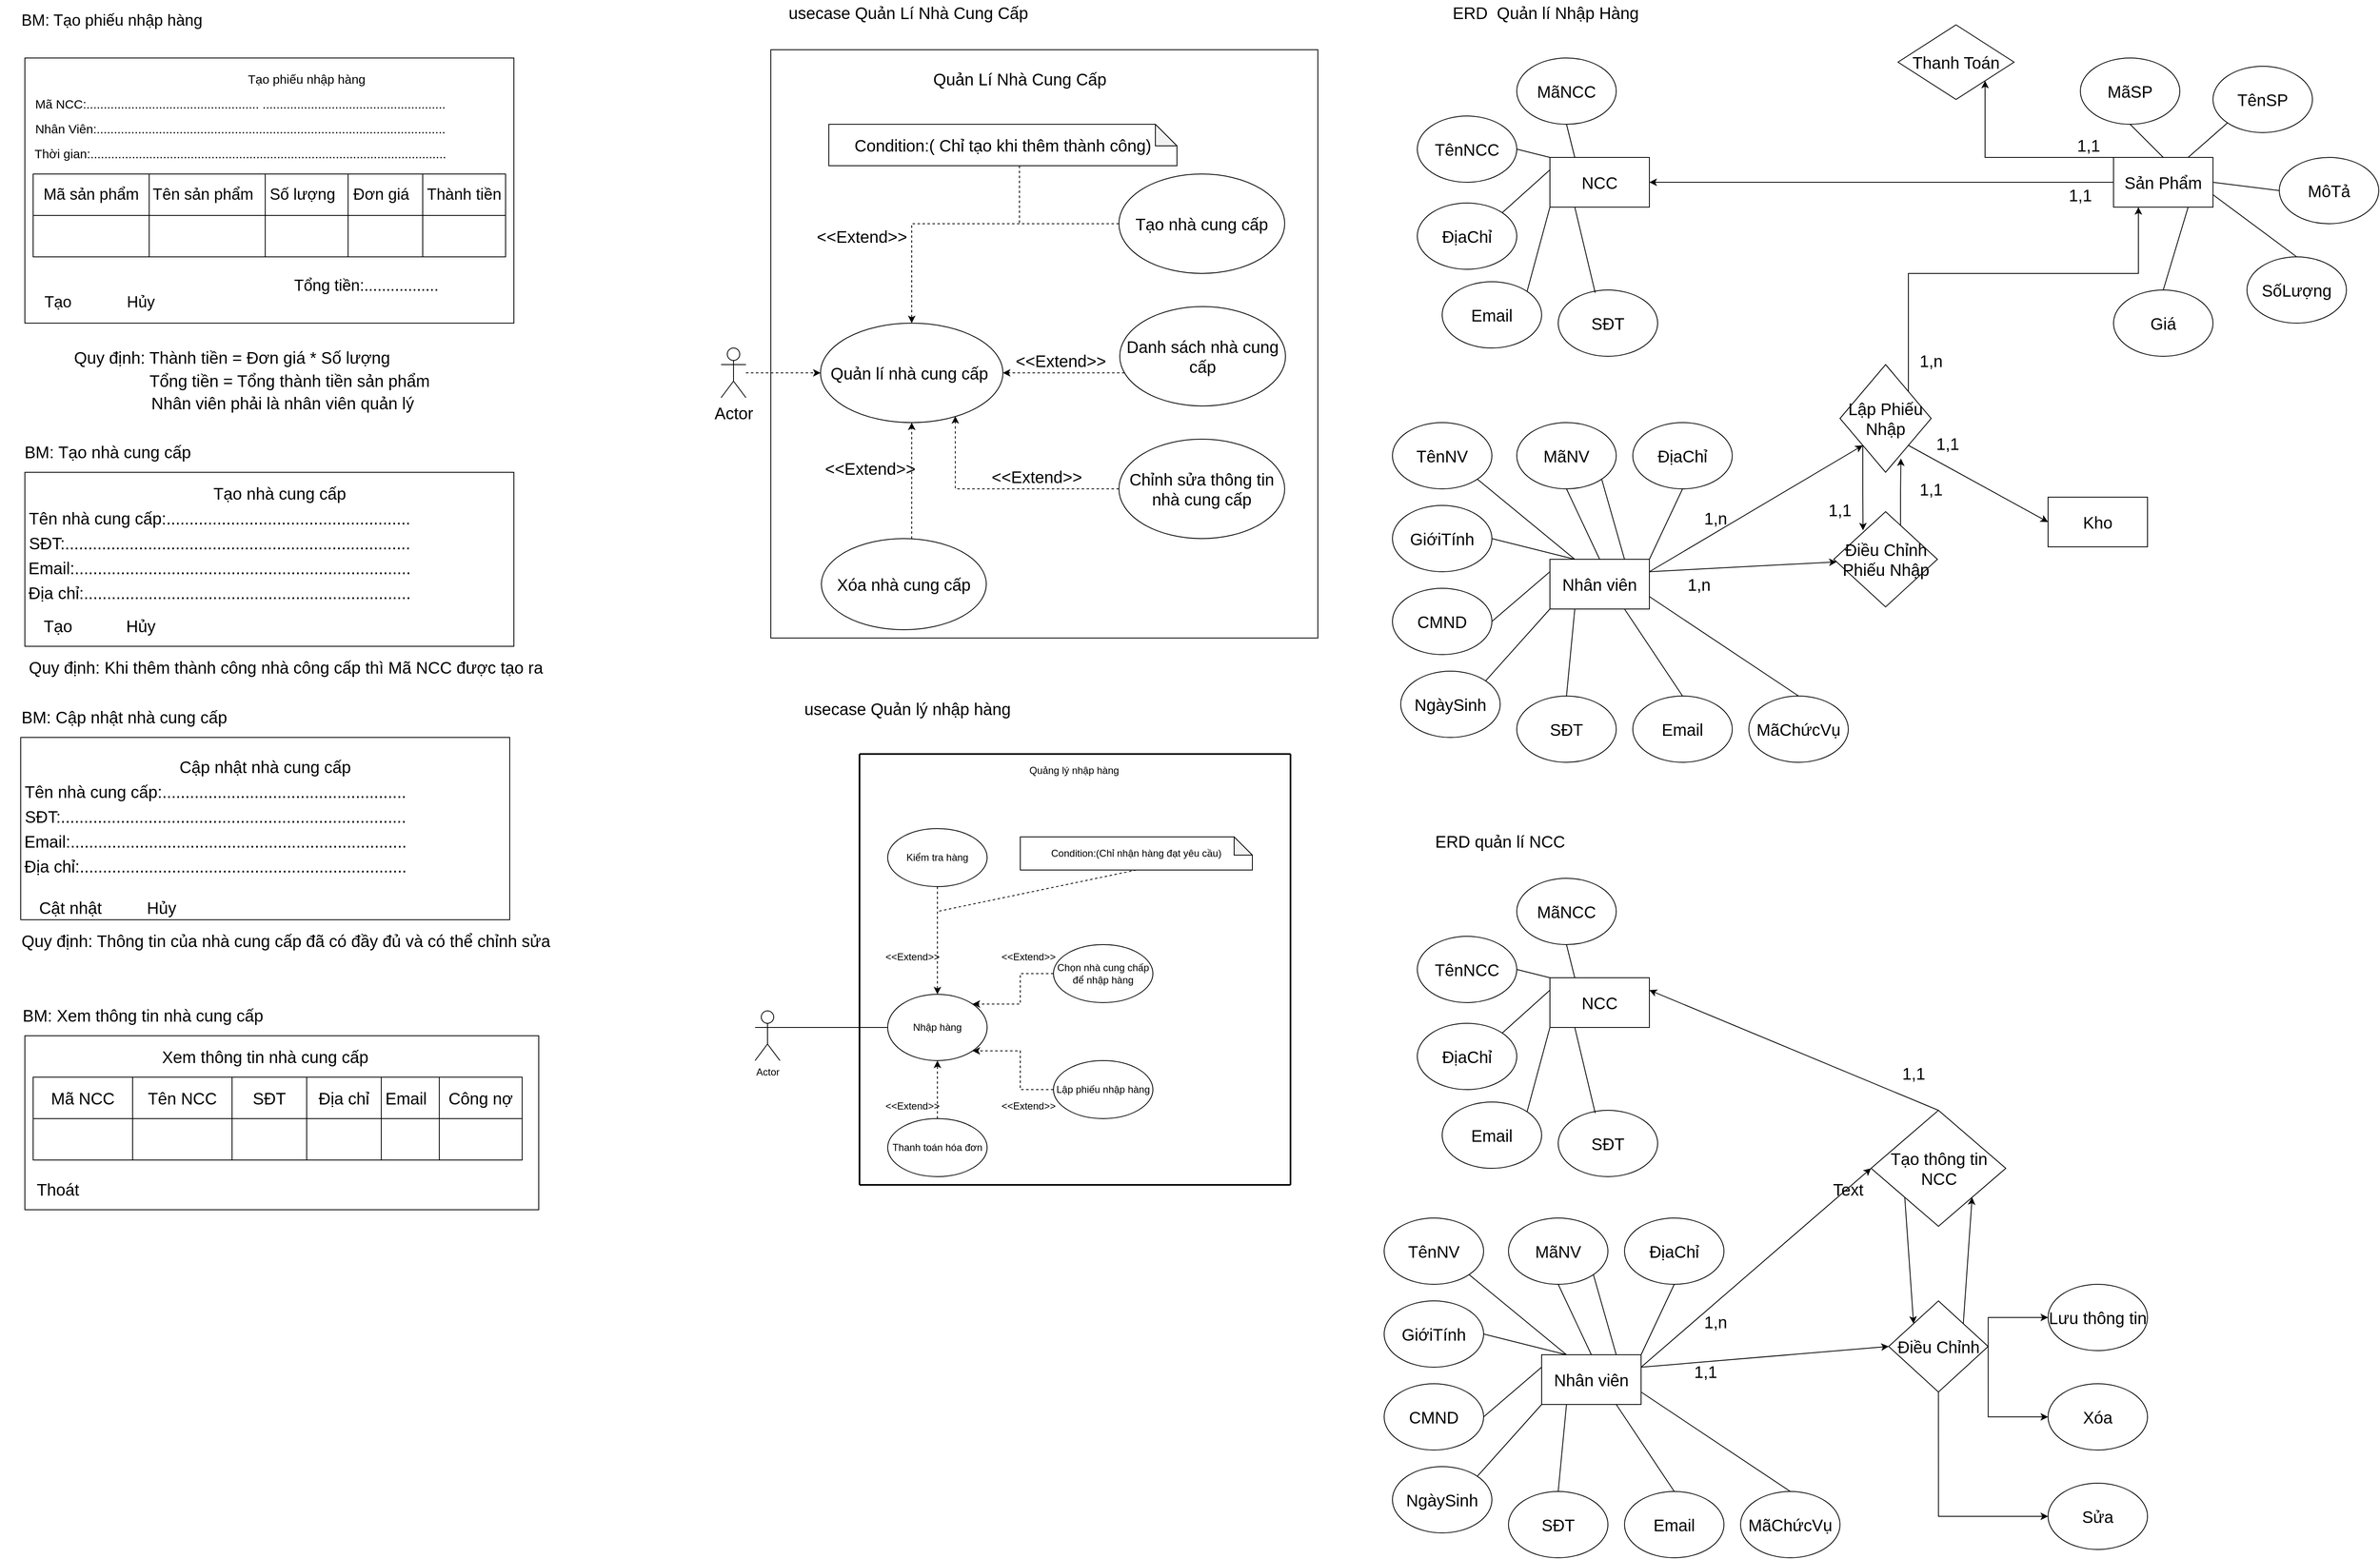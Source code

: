 <mxfile version="13.9.9" type="device"><diagram id="J43guZcwmOj_aa0nX73B" name="Trang-1"><mxGraphModel dx="3408" dy="1976" grid="1" gridSize="10" guides="1" tooltips="1" connect="1" arrows="1" fold="1" page="1" pageScale="1" pageWidth="850" pageHeight="1100" math="0" shadow="0"><root><mxCell id="0"/><mxCell id="1" parent="0"/><mxCell id="44TaymHD47vTIIrDUbZo-1" value="" style="rounded=0;whiteSpace=wrap;html=1;" vertex="1" parent="1"><mxGeometry x="40" y="120" width="590" height="320" as="geometry"/></mxCell><mxCell id="44TaymHD47vTIIrDUbZo-2" value="&lt;font style=&quot;vertical-align: inherit; font-size: 17px;&quot;&gt;&lt;font style=&quot;vertical-align: inherit; font-size: 17px;&quot;&gt;&lt;font style=&quot;vertical-align: inherit; font-size: 19px;&quot;&gt;&lt;font style=&quot;vertical-align: inherit; font-size: 19px;&quot;&gt;&lt;font style=&quot;vertical-align: inherit; font-size: 19px;&quot;&gt;&lt;font style=&quot;vertical-align: inherit; font-size: 19px;&quot;&gt;BM: Tạo phiếu nhập hàng&lt;/font&gt;&lt;/font&gt;&lt;/font&gt;&lt;/font&gt;&lt;/font&gt;&lt;/font&gt;" style="text;html=1;strokeColor=none;fillColor=none;align=center;verticalAlign=middle;whiteSpace=wrap;rounded=0;" vertex="1" parent="1"><mxGeometry x="10" y="60" width="270" height="30" as="geometry"/></mxCell><mxCell id="44TaymHD47vTIIrDUbZo-3" value="&lt;font style=&quot;vertical-align: inherit; font-size: 15px;&quot;&gt;&lt;font style=&quot;vertical-align: inherit; font-size: 15px;&quot;&gt;&lt;font style=&quot;vertical-align: inherit; font-size: 15px;&quot;&gt;&lt;font style=&quot;vertical-align: inherit; font-size: 15px;&quot;&gt;&lt;font style=&quot;vertical-align: inherit;&quot;&gt;&lt;font style=&quot;vertical-align: inherit;&quot;&gt;Tạo phiếu nhập hàng&lt;/font&gt;&lt;/font&gt;&lt;/font&gt;&lt;/font&gt;&lt;/font&gt;&lt;/font&gt;" style="text;html=1;strokeColor=none;fillColor=none;align=center;verticalAlign=middle;whiteSpace=wrap;rounded=0;" vertex="1" parent="1"><mxGeometry x="290" y="130" width="180" height="30" as="geometry"/></mxCell><mxCell id="44TaymHD47vTIIrDUbZo-4" value="&lt;font style=&quot;vertical-align: inherit;&quot;&gt;&lt;font style=&quot;vertical-align: inherit;&quot;&gt;&lt;font style=&quot;vertical-align: inherit;&quot;&gt;&lt;font style=&quot;vertical-align: inherit;&quot;&gt;&lt;font style=&quot;vertical-align: inherit;&quot;&gt;&lt;font style=&quot;vertical-align: inherit;&quot;&gt;Mã NCC:.................................................. .....................................................&lt;/font&gt;&lt;/font&gt;&lt;/font&gt;&lt;/font&gt;&lt;/font&gt;&lt;/font&gt;" style="text;html=1;strokeColor=none;fillColor=none;align=center;verticalAlign=middle;whiteSpace=wrap;rounded=0;fontSize=15;" vertex="1" parent="1"><mxGeometry x="50" y="160" width="500" height="30" as="geometry"/></mxCell><mxCell id="44TaymHD47vTIIrDUbZo-5" value="&lt;font style=&quot;vertical-align: inherit;&quot;&gt;&lt;font style=&quot;vertical-align: inherit;&quot;&gt;&lt;font style=&quot;vertical-align: inherit;&quot;&gt;&lt;font style=&quot;vertical-align: inherit;&quot;&gt;Nhân Viên:.....................................................................................................&lt;/font&gt;&lt;/font&gt;&lt;/font&gt;&lt;/font&gt;" style="text;html=1;strokeColor=none;fillColor=none;align=center;verticalAlign=middle;whiteSpace=wrap;rounded=0;fontSize=15;" vertex="1" parent="1"><mxGeometry x="50" y="190" width="500" height="30" as="geometry"/></mxCell><mxCell id="44TaymHD47vTIIrDUbZo-6" value="&lt;font style=&quot;vertical-align: inherit;&quot;&gt;&lt;font style=&quot;vertical-align: inherit;&quot;&gt;&lt;font style=&quot;vertical-align: inherit;&quot;&gt;&lt;font style=&quot;vertical-align: inherit;&quot;&gt;&lt;font style=&quot;vertical-align: inherit;&quot;&gt;&lt;font style=&quot;vertical-align: inherit;&quot;&gt;Thời gian:.......................................................................................................&lt;/font&gt;&lt;/font&gt;&lt;/font&gt;&lt;/font&gt;&lt;/font&gt;&lt;/font&gt;" style="text;html=1;strokeColor=none;fillColor=none;align=center;verticalAlign=middle;whiteSpace=wrap;rounded=0;fontSize=15;" vertex="1" parent="1"><mxGeometry x="50" y="220" width="500" height="30" as="geometry"/></mxCell><mxCell id="44TaymHD47vTIIrDUbZo-7" value="" style="rounded=0;whiteSpace=wrap;html=1;fontSize=19;" vertex="1" parent="1"><mxGeometry x="50" y="260" width="570" height="100" as="geometry"/></mxCell><mxCell id="44TaymHD47vTIIrDUbZo-8" value="" style="rounded=0;whiteSpace=wrap;html=1;fontSize=19;" vertex="1" parent="1"><mxGeometry x="50" y="260" width="140" height="50" as="geometry"/></mxCell><mxCell id="44TaymHD47vTIIrDUbZo-9" value="" style="rounded=0;whiteSpace=wrap;html=1;fontSize=19;" vertex="1" parent="1"><mxGeometry x="50" y="310" width="140" height="50" as="geometry"/></mxCell><mxCell id="44TaymHD47vTIIrDUbZo-10" value="" style="rounded=0;whiteSpace=wrap;html=1;fontSize=19;" vertex="1" parent="1"><mxGeometry x="430" y="310" width="90" height="50" as="geometry"/></mxCell><mxCell id="44TaymHD47vTIIrDUbZo-11" value="" style="rounded=0;whiteSpace=wrap;html=1;fontSize=19;" vertex="1" parent="1"><mxGeometry x="330" y="310" width="100" height="50" as="geometry"/></mxCell><mxCell id="44TaymHD47vTIIrDUbZo-12" value="" style="rounded=0;whiteSpace=wrap;html=1;fontSize=19;" vertex="1" parent="1"><mxGeometry x="190" y="310" width="140" height="50" as="geometry"/></mxCell><mxCell id="44TaymHD47vTIIrDUbZo-13" value="" style="rounded=0;whiteSpace=wrap;html=1;fontSize=19;" vertex="1" parent="1"><mxGeometry x="520" y="260" width="100" height="50" as="geometry"/></mxCell><mxCell id="44TaymHD47vTIIrDUbZo-14" value="" style="rounded=0;whiteSpace=wrap;html=1;fontSize=19;" vertex="1" parent="1"><mxGeometry x="190" y="260" width="140" height="50" as="geometry"/></mxCell><mxCell id="44TaymHD47vTIIrDUbZo-15" value="" style="rounded=0;whiteSpace=wrap;html=1;fontSize=19;" vertex="1" parent="1"><mxGeometry x="330" y="260" width="100" height="50" as="geometry"/></mxCell><mxCell id="44TaymHD47vTIIrDUbZo-16" value="" style="rounded=0;whiteSpace=wrap;html=1;fontSize=19;" vertex="1" parent="1"><mxGeometry x="430" y="260" width="90" height="50" as="geometry"/></mxCell><mxCell id="44TaymHD47vTIIrDUbZo-17" value="Mã sản phẩm" style="text;html=1;strokeColor=none;fillColor=none;align=center;verticalAlign=middle;whiteSpace=wrap;rounded=0;fontSize=19;" vertex="1" parent="1"><mxGeometry x="50" y="270" width="140" height="30" as="geometry"/></mxCell><mxCell id="44TaymHD47vTIIrDUbZo-18" value="Tên sản phẩm" style="text;html=1;strokeColor=none;fillColor=none;align=center;verticalAlign=middle;whiteSpace=wrap;rounded=0;fontSize=19;" vertex="1" parent="1"><mxGeometry x="190" y="270" width="130" height="30" as="geometry"/></mxCell><mxCell id="44TaymHD47vTIIrDUbZo-19" value="Số lượng" style="text;html=1;strokeColor=none;fillColor=none;align=center;verticalAlign=middle;whiteSpace=wrap;rounded=0;fontSize=19;" vertex="1" parent="1"><mxGeometry x="330" y="270" width="90" height="30" as="geometry"/></mxCell><mxCell id="44TaymHD47vTIIrDUbZo-20" value="Đơn giá" style="text;html=1;strokeColor=none;fillColor=none;align=center;verticalAlign=middle;whiteSpace=wrap;rounded=0;fontSize=19;" vertex="1" parent="1"><mxGeometry x="430" y="270" width="80" height="30" as="geometry"/></mxCell><mxCell id="44TaymHD47vTIIrDUbZo-21" value="Thành tiền" style="text;html=1;strokeColor=none;fillColor=none;align=center;verticalAlign=middle;whiteSpace=wrap;rounded=0;fontSize=19;" vertex="1" parent="1"><mxGeometry x="520" y="270" width="100" height="30" as="geometry"/></mxCell><mxCell id="44TaymHD47vTIIrDUbZo-22" value="Tổng tiền:................." style="text;html=1;strokeColor=none;fillColor=none;align=center;verticalAlign=middle;whiteSpace=wrap;rounded=0;fontSize=19;" vertex="1" parent="1"><mxGeometry x="354" y="380" width="196" height="30" as="geometry"/></mxCell><mxCell id="44TaymHD47vTIIrDUbZo-23" value="Tạo" style="text;html=1;strokeColor=none;fillColor=none;align=center;verticalAlign=middle;whiteSpace=wrap;rounded=0;fontSize=19;" vertex="1" parent="1"><mxGeometry x="50" y="400" width="60" height="30" as="geometry"/></mxCell><mxCell id="44TaymHD47vTIIrDUbZo-24" value="Hủy" style="text;html=1;strokeColor=none;fillColor=none;align=center;verticalAlign=middle;whiteSpace=wrap;rounded=0;fontSize=19;" vertex="1" parent="1"><mxGeometry x="150" y="400" width="60" height="30" as="geometry"/></mxCell><mxCell id="44TaymHD47vTIIrDUbZo-25" value="&lt;span style=&quot;font-size: 20px;&quot; id=&quot;docs-internal-guid-e8bb1ff8-7fff-9fa0-a57a-039da50d6a29&quot;&gt;&lt;p style=&quot;line-height:1.38;margin-top:0pt;margin-bottom:0pt;&quot; dir=&quot;ltr&quot;&gt;&lt;font face=&quot;Arial&quot;&gt;Quy định: Thành tiền = Đơn giá * Số lượng&lt;/font&gt;&lt;/p&gt;&lt;p style=&quot;line-height:1.38;margin-top:0pt;margin-bottom:0pt;&quot; dir=&quot;ltr&quot;&gt;&lt;font face=&quot;Arial&quot;&gt;&amp;nbsp; &amp;nbsp; &amp;nbsp; &amp;nbsp; &amp;nbsp; &amp;nbsp; &amp;nbsp; &amp;nbsp; &amp;nbsp; &amp;nbsp; &amp;nbsp; &amp;nbsp; &amp;nbsp;Tổng tiền = Tổng thành tiền sản phẩm&lt;/font&gt;&lt;/p&gt;&lt;p style=&quot;line-height:1.38;margin-top:0pt;margin-bottom:0pt;&quot; dir=&quot;ltr&quot;&gt;&lt;font face=&quot;Arial&quot;&gt;&amp;nbsp; &amp;nbsp; &amp;nbsp; &amp;nbsp; &amp;nbsp; &amp;nbsp; &amp;nbsp; &amp;nbsp; &amp;nbsp; &amp;nbsp; &amp;nbsp; Nhân viên phải là nhân viên quản lý&lt;/font&gt;&lt;/p&gt;&lt;/span&gt;" style="text;html=1;strokeColor=none;fillColor=none;align=center;verticalAlign=middle;whiteSpace=wrap;rounded=0;fontSize=19;" vertex="1" parent="1"><mxGeometry x="40" y="460" width="500" height="100" as="geometry"/></mxCell><mxCell id="44TaymHD47vTIIrDUbZo-26" value="BM: Tạo nhà cung cấp" style="text;html=1;strokeColor=none;fillColor=none;align=center;verticalAlign=middle;whiteSpace=wrap;rounded=0;fontSize=20;" vertex="1" parent="1"><mxGeometry x="20" y="580" width="240" height="30" as="geometry"/></mxCell><mxCell id="44TaymHD47vTIIrDUbZo-27" value="" style="rounded=0;whiteSpace=wrap;html=1;fontSize=20;" vertex="1" parent="1"><mxGeometry x="40" y="620" width="590" height="210" as="geometry"/></mxCell><mxCell id="44TaymHD47vTIIrDUbZo-28" value="Tạo nhà cung cấp" style="text;html=1;strokeColor=none;fillColor=none;align=center;verticalAlign=middle;whiteSpace=wrap;rounded=0;fontSize=20;" vertex="1" parent="1"><mxGeometry x="260" y="630" width="175" height="30" as="geometry"/></mxCell><mxCell id="44TaymHD47vTIIrDUbZo-29" value="Tên nhà cung cấp:....................................................." style="text;html=1;strokeColor=none;fillColor=none;align=center;verticalAlign=middle;whiteSpace=wrap;rounded=0;fontSize=20;" vertex="1" parent="1"><mxGeometry x="40" y="660" width="470" height="30" as="geometry"/></mxCell><mxCell id="44TaymHD47vTIIrDUbZo-30" value="SĐT:..........................................................................." style="text;html=1;strokeColor=none;fillColor=none;align=center;verticalAlign=middle;whiteSpace=wrap;rounded=0;fontSize=20;" vertex="1" parent="1"><mxGeometry x="40" y="690" width="470" height="30" as="geometry"/></mxCell><mxCell id="44TaymHD47vTIIrDUbZo-31" value="Email:........................................................................." style="text;html=1;strokeColor=none;fillColor=none;align=center;verticalAlign=middle;whiteSpace=wrap;rounded=0;fontSize=20;" vertex="1" parent="1"><mxGeometry x="40" y="720" width="470" height="30" as="geometry"/></mxCell><mxCell id="44TaymHD47vTIIrDUbZo-32" value="Địa chỉ:......................................................................." style="text;html=1;strokeColor=none;fillColor=none;align=center;verticalAlign=middle;whiteSpace=wrap;rounded=0;fontSize=20;" vertex="1" parent="1"><mxGeometry x="40" y="750" width="470" height="30" as="geometry"/></mxCell><mxCell id="44TaymHD47vTIIrDUbZo-33" value="Tạo" style="text;html=1;strokeColor=none;fillColor=none;align=center;verticalAlign=middle;whiteSpace=wrap;rounded=0;fontSize=20;" vertex="1" parent="1"><mxGeometry x="50" y="790" width="60" height="30" as="geometry"/></mxCell><mxCell id="44TaymHD47vTIIrDUbZo-34" value="Hủy" style="text;html=1;strokeColor=none;fillColor=none;align=center;verticalAlign=middle;whiteSpace=wrap;rounded=0;fontSize=20;" vertex="1" parent="1"><mxGeometry x="150" y="790" width="60" height="30" as="geometry"/></mxCell><mxCell id="44TaymHD47vTIIrDUbZo-35" value="Quy định: Khi thêm thành công nhà công cấp thì Mã NCC được tạo ra" style="text;html=1;strokeColor=none;fillColor=none;align=center;verticalAlign=middle;whiteSpace=wrap;rounded=0;fontSize=20;" vertex="1" parent="1"><mxGeometry x="40" y="840" width="630" height="30" as="geometry"/></mxCell><mxCell id="44TaymHD47vTIIrDUbZo-36" value="&lt;font style=&quot;vertical-align: inherit;&quot;&gt;&lt;font style=&quot;vertical-align: inherit;&quot;&gt;BM: Cập nhật nhà cung cấp&lt;/font&gt;&lt;/font&gt;" style="text;html=1;strokeColor=none;fillColor=none;align=center;verticalAlign=middle;whiteSpace=wrap;rounded=0;fontSize=20;" vertex="1" parent="1"><mxGeometry x="35" y="900" width="250" height="30" as="geometry"/></mxCell><mxCell id="44TaymHD47vTIIrDUbZo-37" value="" style="rounded=0;whiteSpace=wrap;html=1;fontSize=20;" vertex="1" parent="1"><mxGeometry x="35" y="940" width="590" height="220" as="geometry"/></mxCell><mxCell id="44TaymHD47vTIIrDUbZo-38" value="Cập nhật nhà cung cấp" style="text;html=1;strokeColor=none;fillColor=none;align=center;verticalAlign=middle;whiteSpace=wrap;rounded=0;fontSize=20;" vertex="1" parent="1"><mxGeometry x="220" y="960" width="220" height="30" as="geometry"/></mxCell><mxCell id="44TaymHD47vTIIrDUbZo-39" value="Tên nhà cung cấp:....................................................." style="text;html=1;strokeColor=none;fillColor=none;align=center;verticalAlign=middle;whiteSpace=wrap;rounded=0;fontSize=20;" vertex="1" parent="1"><mxGeometry x="35" y="990" width="470" height="30" as="geometry"/></mxCell><mxCell id="44TaymHD47vTIIrDUbZo-40" value="SĐT:..........................................................................." style="text;html=1;strokeColor=none;fillColor=none;align=center;verticalAlign=middle;whiteSpace=wrap;rounded=0;fontSize=20;" vertex="1" parent="1"><mxGeometry x="35" y="1020" width="470" height="30" as="geometry"/></mxCell><mxCell id="44TaymHD47vTIIrDUbZo-41" value="Email:........................................................................." style="text;html=1;strokeColor=none;fillColor=none;align=center;verticalAlign=middle;whiteSpace=wrap;rounded=0;fontSize=20;" vertex="1" parent="1"><mxGeometry x="35" y="1050" width="470" height="30" as="geometry"/></mxCell><mxCell id="44TaymHD47vTIIrDUbZo-42" value="Địa chỉ:......................................................................." style="text;html=1;strokeColor=none;fillColor=none;align=center;verticalAlign=middle;whiteSpace=wrap;rounded=0;fontSize=20;" vertex="1" parent="1"><mxGeometry x="35" y="1080" width="470" height="30" as="geometry"/></mxCell><mxCell id="44TaymHD47vTIIrDUbZo-43" value="Cật nhật" style="text;html=1;strokeColor=none;fillColor=none;align=center;verticalAlign=middle;whiteSpace=wrap;rounded=0;fontSize=20;" vertex="1" parent="1"><mxGeometry x="45" y="1130" width="100" height="30" as="geometry"/></mxCell><mxCell id="44TaymHD47vTIIrDUbZo-44" value="Hủy" style="text;html=1;strokeColor=none;fillColor=none;align=center;verticalAlign=middle;whiteSpace=wrap;rounded=0;fontSize=20;" vertex="1" parent="1"><mxGeometry x="175" y="1130" width="60" height="30" as="geometry"/></mxCell><mxCell id="44TaymHD47vTIIrDUbZo-45" value="&lt;font style=&quot;vertical-align: inherit;&quot;&gt;&lt;font style=&quot;vertical-align: inherit;&quot;&gt;Quy định: Thông tin của nhà cung cấp đã có đầy đủ và có thể chỉnh sửa&lt;/font&gt;&lt;/font&gt;" style="text;html=1;strokeColor=none;fillColor=none;align=center;verticalAlign=middle;whiteSpace=wrap;rounded=0;fontSize=20;" vertex="1" parent="1"><mxGeometry x="35" y="1170" width="640" height="30" as="geometry"/></mxCell><mxCell id="44TaymHD47vTIIrDUbZo-46" value="&lt;font style=&quot;vertical-align: inherit; font-size: 12px;&quot;&gt;&lt;font style=&quot;vertical-align: inherit; font-size: 12px;&quot;&gt;&lt;font style=&quot;vertical-align: inherit; font-size: 20px;&quot;&gt;&lt;font style=&quot;vertical-align: inherit; font-size: 20px;&quot;&gt;&lt;font style=&quot;vertical-align: inherit; font-size: 20px;&quot;&gt;&lt;font style=&quot;vertical-align: inherit; font-size: 20px;&quot;&gt;BM: Xem thông tin nhà cung cấp&lt;/font&gt;&lt;/font&gt;&lt;/font&gt;&lt;/font&gt;&lt;/font&gt;&lt;/font&gt;" style="text;html=1;strokeColor=none;fillColor=none;align=center;verticalAlign=middle;whiteSpace=wrap;rounded=0;" vertex="1" parent="1"><mxGeometry x="20" y="1260" width="325" height="30" as="geometry"/></mxCell><mxCell id="44TaymHD47vTIIrDUbZo-47" value="" style="rounded=0;whiteSpace=wrap;html=1;fontSize=20;" vertex="1" parent="1"><mxGeometry x="40" y="1300" width="620" height="210" as="geometry"/></mxCell><mxCell id="44TaymHD47vTIIrDUbZo-48" value="&lt;font style=&quot;vertical-align: inherit;&quot;&gt;&lt;font style=&quot;vertical-align: inherit;&quot;&gt;Xem thông tin nhà cung cấp&lt;/font&gt;&lt;/font&gt;" style="text;html=1;strokeColor=none;fillColor=none;align=center;verticalAlign=middle;whiteSpace=wrap;rounded=0;fontSize=20;" vertex="1" parent="1"><mxGeometry x="175" y="1310" width="310" height="30" as="geometry"/></mxCell><mxCell id="44TaymHD47vTIIrDUbZo-49" value="" style="rounded=0;whiteSpace=wrap;html=1;fontSize=20;" vertex="1" parent="1"><mxGeometry x="50" y="1350" width="120" height="50" as="geometry"/></mxCell><mxCell id="44TaymHD47vTIIrDUbZo-50" value="&lt;font style=&quot;vertical-align: inherit;&quot;&gt;&lt;font style=&quot;vertical-align: inherit;&quot;&gt;Mã NCC&lt;/font&gt;&lt;/font&gt;" style="text;html=1;strokeColor=none;fillColor=none;align=center;verticalAlign=middle;whiteSpace=wrap;rounded=0;fontSize=20;" vertex="1" parent="1"><mxGeometry x="70" y="1360" width="80" height="30" as="geometry"/></mxCell><mxCell id="44TaymHD47vTIIrDUbZo-51" value="" style="rounded=0;whiteSpace=wrap;html=1;fontSize=20;" vertex="1" parent="1"><mxGeometry x="170" y="1350" width="120" height="50" as="geometry"/></mxCell><mxCell id="44TaymHD47vTIIrDUbZo-52" value="&lt;font style=&quot;vertical-align: inherit;&quot;&gt;&lt;font style=&quot;vertical-align: inherit;&quot;&gt;Tên NCC&lt;/font&gt;&lt;/font&gt;" style="text;html=1;strokeColor=none;fillColor=none;align=center;verticalAlign=middle;whiteSpace=wrap;rounded=0;fontSize=20;" vertex="1" parent="1"><mxGeometry x="180" y="1360" width="100" height="30" as="geometry"/></mxCell><mxCell id="44TaymHD47vTIIrDUbZo-53" value="" style="rounded=0;whiteSpace=wrap;html=1;fontSize=20;" vertex="1" parent="1"><mxGeometry x="290" y="1350" width="90" height="50" as="geometry"/></mxCell><mxCell id="44TaymHD47vTIIrDUbZo-54" value="&lt;font style=&quot;vertical-align: inherit;&quot;&gt;&lt;font style=&quot;vertical-align: inherit;&quot;&gt;SĐT&lt;/font&gt;&lt;/font&gt;" style="text;html=1;strokeColor=none;fillColor=none;align=center;verticalAlign=middle;whiteSpace=wrap;rounded=0;fontSize=20;" vertex="1" parent="1"><mxGeometry x="305" y="1360" width="60" height="30" as="geometry"/></mxCell><mxCell id="44TaymHD47vTIIrDUbZo-55" value="" style="rounded=0;whiteSpace=wrap;html=1;fontSize=20;" vertex="1" parent="1"><mxGeometry x="380" y="1350" width="90" height="50" as="geometry"/></mxCell><mxCell id="44TaymHD47vTIIrDUbZo-56" value="&lt;font style=&quot;vertical-align: inherit;&quot;&gt;&lt;font style=&quot;vertical-align: inherit;&quot;&gt;Địa chỉ&lt;/font&gt;&lt;/font&gt;" style="text;html=1;strokeColor=none;fillColor=none;align=center;verticalAlign=middle;whiteSpace=wrap;rounded=0;fontSize=20;" vertex="1" parent="1"><mxGeometry x="385" y="1360" width="80" height="30" as="geometry"/></mxCell><mxCell id="44TaymHD47vTIIrDUbZo-57" value="" style="rounded=0;whiteSpace=wrap;html=1;fontSize=20;" vertex="1" parent="1"><mxGeometry x="470" y="1350" width="70" height="50" as="geometry"/></mxCell><mxCell id="44TaymHD47vTIIrDUbZo-58" value="&lt;font style=&quot;vertical-align: inherit;&quot;&gt;&lt;font style=&quot;vertical-align: inherit;&quot;&gt;Email&lt;/font&gt;&lt;/font&gt;" style="text;html=1;strokeColor=none;fillColor=none;align=center;verticalAlign=middle;whiteSpace=wrap;rounded=0;fontSize=20;" vertex="1" parent="1"><mxGeometry x="470" y="1360" width="60" height="30" as="geometry"/></mxCell><mxCell id="44TaymHD47vTIIrDUbZo-59" value="" style="rounded=0;whiteSpace=wrap;html=1;fontSize=20;" vertex="1" parent="1"><mxGeometry x="540" y="1350" width="100" height="50" as="geometry"/></mxCell><mxCell id="44TaymHD47vTIIrDUbZo-60" value="&lt;font style=&quot;vertical-align: inherit;&quot;&gt;&lt;font style=&quot;vertical-align: inherit;&quot;&gt;Công nợ&lt;/font&gt;&lt;/font&gt;" style="text;html=1;strokeColor=none;fillColor=none;align=center;verticalAlign=middle;whiteSpace=wrap;rounded=0;fontSize=20;" vertex="1" parent="1"><mxGeometry x="550" y="1360" width="80" height="30" as="geometry"/></mxCell><mxCell id="44TaymHD47vTIIrDUbZo-61" value="" style="rounded=0;whiteSpace=wrap;html=1;fontSize=20;" vertex="1" parent="1"><mxGeometry x="50" y="1400" width="120" height="50" as="geometry"/></mxCell><mxCell id="44TaymHD47vTIIrDUbZo-62" value="" style="rounded=0;whiteSpace=wrap;html=1;fontSize=20;" vertex="1" parent="1"><mxGeometry x="170" y="1400" width="120" height="50" as="geometry"/></mxCell><mxCell id="44TaymHD47vTIIrDUbZo-63" value="" style="rounded=0;whiteSpace=wrap;html=1;fontSize=20;" vertex="1" parent="1"><mxGeometry x="290" y="1400" width="90" height="50" as="geometry"/></mxCell><mxCell id="44TaymHD47vTIIrDUbZo-64" value="" style="rounded=0;whiteSpace=wrap;html=1;fontSize=20;" vertex="1" parent="1"><mxGeometry x="380" y="1400" width="90" height="50" as="geometry"/></mxCell><mxCell id="44TaymHD47vTIIrDUbZo-65" value="" style="rounded=0;whiteSpace=wrap;html=1;fontSize=20;" vertex="1" parent="1"><mxGeometry x="470" y="1400" width="70" height="50" as="geometry"/></mxCell><mxCell id="44TaymHD47vTIIrDUbZo-66" value="" style="rounded=0;whiteSpace=wrap;html=1;fontSize=20;" vertex="1" parent="1"><mxGeometry x="540" y="1400" width="100" height="50" as="geometry"/></mxCell><mxCell id="44TaymHD47vTIIrDUbZo-67" value="&lt;font style=&quot;vertical-align: inherit;&quot;&gt;&lt;font style=&quot;vertical-align: inherit;&quot;&gt;Thoát&lt;/font&gt;&lt;/font&gt;" style="text;html=1;strokeColor=none;fillColor=none;align=center;verticalAlign=middle;whiteSpace=wrap;rounded=0;fontSize=20;" vertex="1" parent="1"><mxGeometry x="50" y="1470" width="60" height="30" as="geometry"/></mxCell><mxCell id="44TaymHD47vTIIrDUbZo-68" value="" style="rounded=0;whiteSpace=wrap;html=1;fontSize=20;" vertex="1" parent="1"><mxGeometry x="940" y="110" width="660" height="710" as="geometry"/></mxCell><mxCell id="44TaymHD47vTIIrDUbZo-69" value="&lt;font style=&quot;vertical-align: inherit;&quot;&gt;&lt;font style=&quot;vertical-align: inherit;&quot;&gt;&lt;font style=&quot;vertical-align: inherit;&quot;&gt;&lt;font style=&quot;vertical-align: inherit;&quot;&gt;usecase Quản Lí Nhà Cung Cấp&lt;/font&gt;&lt;/font&gt;&lt;/font&gt;&lt;/font&gt;" style="text;html=1;strokeColor=none;fillColor=none;align=center;verticalAlign=middle;whiteSpace=wrap;rounded=0;fontSize=20;" vertex="1" parent="1"><mxGeometry x="921" y="50" width="370" height="30" as="geometry"/></mxCell><mxCell id="44TaymHD47vTIIrDUbZo-70" value="&lt;font style=&quot;vertical-align: inherit;&quot;&gt;&lt;font style=&quot;vertical-align: inherit;&quot;&gt;Quản Lí Nhà Cung Cấp&lt;/font&gt;&lt;/font&gt;" style="text;html=1;strokeColor=none;fillColor=none;align=center;verticalAlign=middle;whiteSpace=wrap;rounded=0;fontSize=20;" vertex="1" parent="1"><mxGeometry x="1131" y="130" width="219" height="30" as="geometry"/></mxCell><mxCell id="44TaymHD47vTIIrDUbZo-71" style="edgeStyle=orthogonalEdgeStyle;rounded=0;orthogonalLoop=1;jettySize=auto;html=1;entryX=0;entryY=0.5;entryDx=0;entryDy=0;dashed=1;fontSize=20;" edge="1" parent="1" source="44TaymHD47vTIIrDUbZo-72" target="44TaymHD47vTIIrDUbZo-73"><mxGeometry relative="1" as="geometry"/></mxCell><mxCell id="44TaymHD47vTIIrDUbZo-72" value="Actor" style="shape=umlActor;verticalLabelPosition=bottom;verticalAlign=top;html=1;outlineConnect=0;fontSize=20;" vertex="1" parent="1"><mxGeometry x="880" y="470" width="30" height="60" as="geometry"/></mxCell><mxCell id="44TaymHD47vTIIrDUbZo-73" value="&lt;font style=&quot;vertical-align: inherit;&quot;&gt;&lt;font style=&quot;vertical-align: inherit;&quot;&gt;Quản lí nhà cung cấp&amp;nbsp;&lt;/font&gt;&lt;/font&gt;" style="ellipse;whiteSpace=wrap;html=1;fontSize=20;" vertex="1" parent="1"><mxGeometry x="1000" y="440" width="220" height="120" as="geometry"/></mxCell><mxCell id="44TaymHD47vTIIrDUbZo-74" style="edgeStyle=orthogonalEdgeStyle;rounded=0;orthogonalLoop=1;jettySize=auto;html=1;exitX=0;exitY=0.5;exitDx=0;exitDy=0;entryX=0.5;entryY=0;entryDx=0;entryDy=0;fontSize=20;dashed=1;" edge="1" parent="1" source="44TaymHD47vTIIrDUbZo-75" target="44TaymHD47vTIIrDUbZo-73"><mxGeometry relative="1" as="geometry"/></mxCell><mxCell id="44TaymHD47vTIIrDUbZo-75" value="&lt;font style=&quot;vertical-align: inherit;&quot;&gt;&lt;font style=&quot;vertical-align: inherit;&quot;&gt;Tạo nhà cung cấp&lt;/font&gt;&lt;/font&gt;" style="ellipse;whiteSpace=wrap;html=1;fontSize=20;" vertex="1" parent="1"><mxGeometry x="1360" y="260" width="200" height="120" as="geometry"/></mxCell><mxCell id="44TaymHD47vTIIrDUbZo-76" style="edgeStyle=orthogonalEdgeStyle;rounded=0;orthogonalLoop=1;jettySize=auto;html=1;entryX=1;entryY=0.5;entryDx=0;entryDy=0;dashed=1;fontSize=20;" edge="1" parent="1" source="44TaymHD47vTIIrDUbZo-77" target="44TaymHD47vTIIrDUbZo-73"><mxGeometry relative="1" as="geometry"><Array as="points"><mxPoint x="1320" y="500"/><mxPoint x="1320" y="500"/></Array></mxGeometry></mxCell><mxCell id="44TaymHD47vTIIrDUbZo-77" value="&lt;font style=&quot;vertical-align: inherit;&quot;&gt;&lt;font style=&quot;vertical-align: inherit;&quot;&gt;Danh sách nhà cung cấp&lt;/font&gt;&lt;/font&gt;" style="ellipse;whiteSpace=wrap;html=1;fontSize=20;" vertex="1" parent="1"><mxGeometry x="1361" y="420" width="200" height="120" as="geometry"/></mxCell><mxCell id="44TaymHD47vTIIrDUbZo-78" style="edgeStyle=orthogonalEdgeStyle;rounded=0;orthogonalLoop=1;jettySize=auto;html=1;entryX=0.739;entryY=0.935;entryDx=0;entryDy=0;entryPerimeter=0;dashed=1;fontSize=20;" edge="1" parent="1" source="44TaymHD47vTIIrDUbZo-79" target="44TaymHD47vTIIrDUbZo-73"><mxGeometry relative="1" as="geometry"/></mxCell><mxCell id="44TaymHD47vTIIrDUbZo-79" value="&lt;font style=&quot;vertical-align: inherit;&quot;&gt;&lt;font style=&quot;vertical-align: inherit;&quot;&gt;Chỉnh sửa thông tin nhà cung cấp&lt;/font&gt;&lt;/font&gt;" style="ellipse;whiteSpace=wrap;html=1;fontSize=20;" vertex="1" parent="1"><mxGeometry x="1360" y="580" width="200" height="120" as="geometry"/></mxCell><mxCell id="44TaymHD47vTIIrDUbZo-80" style="edgeStyle=orthogonalEdgeStyle;rounded=0;orthogonalLoop=1;jettySize=auto;html=1;entryX=0.5;entryY=1;entryDx=0;entryDy=0;dashed=1;fontSize=20;" edge="1" parent="1" source="44TaymHD47vTIIrDUbZo-81" target="44TaymHD47vTIIrDUbZo-73"><mxGeometry relative="1" as="geometry"><Array as="points"><mxPoint x="1110" y="670"/><mxPoint x="1110" y="670"/></Array></mxGeometry></mxCell><mxCell id="44TaymHD47vTIIrDUbZo-81" value="&lt;font style=&quot;vertical-align: inherit;&quot;&gt;&lt;font style=&quot;vertical-align: inherit;&quot;&gt;Xóa nhà cung cấp&lt;/font&gt;&lt;/font&gt;" style="ellipse;whiteSpace=wrap;html=1;fontSize=20;" vertex="1" parent="1"><mxGeometry x="1001" y="700" width="199" height="110" as="geometry"/></mxCell><mxCell id="44TaymHD47vTIIrDUbZo-82" value="&lt;font style=&quot;vertical-align: inherit;&quot;&gt;&lt;font style=&quot;vertical-align: inherit;&quot;&gt;&lt;font style=&quot;vertical-align: inherit;&quot;&gt;&lt;font style=&quot;vertical-align: inherit;&quot;&gt;Condition:( Chỉ tạo khi thêm thành công)&lt;/font&gt;&lt;/font&gt;&lt;/font&gt;&lt;/font&gt;" style="shape=note;whiteSpace=wrap;html=1;backgroundOutline=1;darkOpacity=0.05;fontSize=20;rotation=0;size=26;" vertex="1" parent="1"><mxGeometry x="1010" y="200" width="420" height="50" as="geometry"/></mxCell><mxCell id="44TaymHD47vTIIrDUbZo-83" value="" style="endArrow=none;html=1;rounded=0;dashed=1;fontSize=20;" edge="1" parent="1"><mxGeometry width="50" height="50" relative="1" as="geometry"><mxPoint x="1240" y="250" as="sourcePoint"/><mxPoint x="1240" y="320" as="targetPoint"/></mxGeometry></mxCell><mxCell id="44TaymHD47vTIIrDUbZo-84" value="&amp;lt;&amp;lt;Extend&amp;gt;&amp;gt;" style="text;html=1;strokeColor=none;fillColor=none;align=center;verticalAlign=middle;whiteSpace=wrap;rounded=0;fontSize=20;" vertex="1" parent="1"><mxGeometry x="1020" y="320" width="60" height="30" as="geometry"/></mxCell><mxCell id="44TaymHD47vTIIrDUbZo-85" value="&amp;lt;&amp;lt;Extend&amp;gt;&amp;gt;" style="text;html=1;strokeColor=none;fillColor=none;align=center;verticalAlign=middle;whiteSpace=wrap;rounded=0;fontSize=20;" vertex="1" parent="1"><mxGeometry x="1260" y="470" width="60" height="30" as="geometry"/></mxCell><mxCell id="44TaymHD47vTIIrDUbZo-86" value="&amp;lt;&amp;lt;Extend&amp;gt;&amp;gt;" style="text;html=1;strokeColor=none;fillColor=none;align=center;verticalAlign=middle;whiteSpace=wrap;rounded=0;fontSize=20;" vertex="1" parent="1"><mxGeometry x="1231" y="610" width="60" height="30" as="geometry"/></mxCell><mxCell id="44TaymHD47vTIIrDUbZo-87" value="&amp;lt;&amp;lt;Extend&amp;gt;&amp;gt;" style="text;html=1;strokeColor=none;fillColor=none;align=center;verticalAlign=middle;whiteSpace=wrap;rounded=0;fontSize=20;" vertex="1" parent="1"><mxGeometry x="1030" y="600" width="60" height="30" as="geometry"/></mxCell><mxCell id="44TaymHD47vTIIrDUbZo-88" value="Actor" style="shape=umlActor;verticalLabelPosition=bottom;verticalAlign=top;html=1;outlineConnect=0;" vertex="1" parent="1"><mxGeometry x="921" y="1270" width="30" height="60" as="geometry"/></mxCell><mxCell id="44TaymHD47vTIIrDUbZo-89" value="Nhập hàng" style="ellipse;whiteSpace=wrap;html=1;" vertex="1" parent="1"><mxGeometry x="1081.0" y="1250" width="120" height="80" as="geometry"/></mxCell><mxCell id="44TaymHD47vTIIrDUbZo-90" style="edgeStyle=orthogonalEdgeStyle;rounded=0;orthogonalLoop=1;jettySize=auto;html=1;entryX=0.5;entryY=0;entryDx=0;entryDy=0;dashed=1;" edge="1" parent="1" source="44TaymHD47vTIIrDUbZo-91" target="44TaymHD47vTIIrDUbZo-89"><mxGeometry relative="1" as="geometry"/></mxCell><mxCell id="44TaymHD47vTIIrDUbZo-91" value="Kiểm tra hàng" style="ellipse;whiteSpace=wrap;html=1;" vertex="1" parent="1"><mxGeometry x="1081.0" y="1050" width="120" height="70" as="geometry"/></mxCell><mxCell id="44TaymHD47vTIIrDUbZo-92" value="&amp;lt;&amp;lt;Extend&amp;gt;&amp;gt;" style="text;html=1;strokeColor=none;fillColor=none;align=center;verticalAlign=middle;whiteSpace=wrap;rounded=0;" vertex="1" parent="1"><mxGeometry x="1081.0" y="1190" width="60" height="30" as="geometry"/></mxCell><mxCell id="44TaymHD47vTIIrDUbZo-93" value="&amp;lt;&amp;lt;Extend&amp;gt;&amp;gt;" style="text;html=1;strokeColor=none;fillColor=none;align=center;verticalAlign=middle;whiteSpace=wrap;rounded=0;" vertex="1" parent="1"><mxGeometry x="1221.0" y="1190" width="60" height="30" as="geometry"/></mxCell><mxCell id="44TaymHD47vTIIrDUbZo-94" style="edgeStyle=orthogonalEdgeStyle;rounded=0;orthogonalLoop=1;jettySize=auto;html=1;entryX=1;entryY=0;entryDx=0;entryDy=0;dashed=1;" edge="1" parent="1" source="44TaymHD47vTIIrDUbZo-95" target="44TaymHD47vTIIrDUbZo-89"><mxGeometry relative="1" as="geometry"/></mxCell><mxCell id="44TaymHD47vTIIrDUbZo-95" value="Chọn nhà cung chấp để nhập hàng" style="ellipse;whiteSpace=wrap;html=1;" vertex="1" parent="1"><mxGeometry x="1281.0" y="1190" width="120" height="70" as="geometry"/></mxCell><mxCell id="44TaymHD47vTIIrDUbZo-96" style="edgeStyle=orthogonalEdgeStyle;rounded=0;orthogonalLoop=1;jettySize=auto;html=1;entryX=1;entryY=1;entryDx=0;entryDy=0;dashed=1;" edge="1" parent="1" source="44TaymHD47vTIIrDUbZo-97" target="44TaymHD47vTIIrDUbZo-89"><mxGeometry relative="1" as="geometry"/></mxCell><mxCell id="44TaymHD47vTIIrDUbZo-97" value="Lập phiếu nhập hàng" style="ellipse;whiteSpace=wrap;html=1;" vertex="1" parent="1"><mxGeometry x="1281.0" y="1330" width="120" height="70" as="geometry"/></mxCell><mxCell id="44TaymHD47vTIIrDUbZo-98" value="&amp;lt;&amp;lt;Extend&amp;gt;&amp;gt;" style="text;html=1;strokeColor=none;fillColor=none;align=center;verticalAlign=middle;whiteSpace=wrap;rounded=0;" vertex="1" parent="1"><mxGeometry x="1221.0" y="1370" width="60" height="30" as="geometry"/></mxCell><mxCell id="44TaymHD47vTIIrDUbZo-99" style="edgeStyle=orthogonalEdgeStyle;rounded=0;orthogonalLoop=1;jettySize=auto;html=1;entryX=0.5;entryY=1;entryDx=0;entryDy=0;dashed=1;" edge="1" parent="1" source="44TaymHD47vTIIrDUbZo-100" target="44TaymHD47vTIIrDUbZo-89"><mxGeometry relative="1" as="geometry"/></mxCell><mxCell id="44TaymHD47vTIIrDUbZo-100" value="Thanh toán hóa đơn" style="ellipse;whiteSpace=wrap;html=1;" vertex="1" parent="1"><mxGeometry x="1081.0" y="1400" width="120" height="70" as="geometry"/></mxCell><mxCell id="44TaymHD47vTIIrDUbZo-101" value="&amp;lt;&amp;lt;Extend&amp;gt;&amp;gt;" style="text;html=1;strokeColor=none;fillColor=none;align=center;verticalAlign=middle;whiteSpace=wrap;rounded=0;" vertex="1" parent="1"><mxGeometry x="1081.0" y="1370" width="60" height="30" as="geometry"/></mxCell><mxCell id="44TaymHD47vTIIrDUbZo-102" value="" style="endArrow=none;html=1;rounded=0;exitX=1;exitY=0.333;exitDx=0;exitDy=0;exitPerimeter=0;entryX=0;entryY=0.5;entryDx=0;entryDy=0;" edge="1" parent="1" source="44TaymHD47vTIIrDUbZo-88" target="44TaymHD47vTIIrDUbZo-89"><mxGeometry width="50" height="50" relative="1" as="geometry"><mxPoint x="1091.0" y="1400" as="sourcePoint"/><mxPoint x="1141.0" y="1350" as="targetPoint"/></mxGeometry></mxCell><mxCell id="44TaymHD47vTIIrDUbZo-103" value="Condition:(Chỉ nhận hàng đạt yêu cầu)" style="shape=note;whiteSpace=wrap;html=1;backgroundOutline=1;darkOpacity=0.05;size=22;" vertex="1" parent="1"><mxGeometry x="1241.0" y="1060" width="280" height="40" as="geometry"/></mxCell><mxCell id="44TaymHD47vTIIrDUbZo-104" value="" style="endArrow=none;dashed=1;html=1;rounded=0;exitX=0.5;exitY=1;exitDx=0;exitDy=0;exitPerimeter=0;" edge="1" parent="1" source="44TaymHD47vTIIrDUbZo-103"><mxGeometry width="50" height="50" relative="1" as="geometry"><mxPoint x="1091.0" y="1290" as="sourcePoint"/><mxPoint x="1141.0" y="1150" as="targetPoint"/></mxGeometry></mxCell><mxCell id="44TaymHD47vTIIrDUbZo-105" value="" style="endArrow=none;html=1;rounded=0;strokeWidth=2;" edge="1" parent="1"><mxGeometry width="50" height="50" relative="1" as="geometry"><mxPoint x="1047" y="1480" as="sourcePoint"/><mxPoint x="1567" y="1480" as="targetPoint"/></mxGeometry></mxCell><mxCell id="44TaymHD47vTIIrDUbZo-106" value="" style="endArrow=none;html=1;rounded=0;strokeWidth=2;" edge="1" parent="1"><mxGeometry width="50" height="50" relative="1" as="geometry"><mxPoint x="1047" y="1480" as="sourcePoint"/><mxPoint x="1047" y="960" as="targetPoint"/></mxGeometry></mxCell><mxCell id="44TaymHD47vTIIrDUbZo-107" value="" style="endArrow=none;html=1;rounded=0;strokeWidth=2;" edge="1" parent="1"><mxGeometry width="50" height="50" relative="1" as="geometry"><mxPoint x="1047" y="960" as="sourcePoint"/><mxPoint x="1567" y="960" as="targetPoint"/></mxGeometry></mxCell><mxCell id="44TaymHD47vTIIrDUbZo-108" value="Quảng lý nhập hàng" style="text;html=1;strokeColor=none;fillColor=none;align=center;verticalAlign=middle;whiteSpace=wrap;rounded=0;" vertex="1" parent="1"><mxGeometry x="1211.0" y="960" width="190" height="40" as="geometry"/></mxCell><mxCell id="44TaymHD47vTIIrDUbZo-109" value="" style="endArrow=none;html=1;rounded=0;strokeWidth=2;" edge="1" parent="1"><mxGeometry width="50" height="50" relative="1" as="geometry"><mxPoint x="1567" y="1480" as="sourcePoint"/><mxPoint x="1567" y="960" as="targetPoint"/></mxGeometry></mxCell><mxCell id="44TaymHD47vTIIrDUbZo-110" value="usecase Quản lý nhập hàng" style="text;html=1;strokeColor=none;fillColor=none;align=center;verticalAlign=middle;whiteSpace=wrap;rounded=0;fontSize=20;" vertex="1" parent="1"><mxGeometry x="950" y="890" width="310" height="30" as="geometry"/></mxCell><mxCell id="44TaymHD47vTIIrDUbZo-111" value="ERD&amp;nbsp; Quản lí Nhập Hàng" style="text;html=1;strokeColor=none;fillColor=none;align=center;verticalAlign=middle;whiteSpace=wrap;rounded=0;fontSize=20;" vertex="1" parent="1"><mxGeometry x="1760" y="50" width="230" height="30" as="geometry"/></mxCell><mxCell id="44TaymHD47vTIIrDUbZo-112" style="edgeStyle=orthogonalEdgeStyle;rounded=0;orthogonalLoop=1;jettySize=auto;html=1;exitX=0;exitY=0.5;exitDx=0;exitDy=0;fontSize=20;entryX=1;entryY=0.5;entryDx=0;entryDy=0;" edge="1" parent="1" source="44TaymHD47vTIIrDUbZo-114" target="44TaymHD47vTIIrDUbZo-115"><mxGeometry relative="1" as="geometry"><mxPoint x="2070" y="260" as="targetPoint"/><Array as="points"/></mxGeometry></mxCell><mxCell id="44TaymHD47vTIIrDUbZo-113" style="edgeStyle=orthogonalEdgeStyle;rounded=0;orthogonalLoop=1;jettySize=auto;html=1;exitX=0;exitY=0;exitDx=0;exitDy=0;entryX=1;entryY=1;entryDx=0;entryDy=0;fontSize=20;" edge="1" parent="1" source="44TaymHD47vTIIrDUbZo-114" target="44TaymHD47vTIIrDUbZo-165"><mxGeometry relative="1" as="geometry"><Array as="points"><mxPoint x="2405" y="240"/></Array></mxGeometry></mxCell><mxCell id="44TaymHD47vTIIrDUbZo-114" value="Sản Phẩm" style="rounded=0;whiteSpace=wrap;html=1;fontSize=20;" vertex="1" parent="1"><mxGeometry x="2560" y="240" width="120" height="60" as="geometry"/></mxCell><mxCell id="44TaymHD47vTIIrDUbZo-115" value="NCC" style="rounded=0;whiteSpace=wrap;html=1;fontSize=20;" vertex="1" parent="1"><mxGeometry x="1880" y="240" width="120" height="60" as="geometry"/></mxCell><mxCell id="44TaymHD47vTIIrDUbZo-116" value="MãNCC" style="ellipse;whiteSpace=wrap;html=1;fontSize=20;" vertex="1" parent="1"><mxGeometry x="1840" y="120" width="120" height="80" as="geometry"/></mxCell><mxCell id="44TaymHD47vTIIrDUbZo-117" value="TênNCC" style="ellipse;whiteSpace=wrap;html=1;fontSize=20;" vertex="1" parent="1"><mxGeometry x="1720" y="190" width="120" height="80" as="geometry"/></mxCell><mxCell id="44TaymHD47vTIIrDUbZo-118" value="ĐịaChỉ" style="ellipse;whiteSpace=wrap;html=1;fontSize=20;" vertex="1" parent="1"><mxGeometry x="1720" y="295" width="120" height="80" as="geometry"/></mxCell><mxCell id="44TaymHD47vTIIrDUbZo-119" value="SĐT" style="ellipse;whiteSpace=wrap;html=1;fontSize=20;" vertex="1" parent="1"><mxGeometry x="1890" y="400" width="120" height="80" as="geometry"/></mxCell><mxCell id="44TaymHD47vTIIrDUbZo-120" value="Email" style="ellipse;whiteSpace=wrap;html=1;fontSize=20;" vertex="1" parent="1"><mxGeometry x="1750" y="390" width="120" height="80" as="geometry"/></mxCell><mxCell id="44TaymHD47vTIIrDUbZo-121" value="" style="endArrow=none;html=1;rounded=0;fontSize=20;exitX=0.25;exitY=0;exitDx=0;exitDy=0;entryX=0.5;entryY=1;entryDx=0;entryDy=0;" edge="1" parent="1" source="44TaymHD47vTIIrDUbZo-115" target="44TaymHD47vTIIrDUbZo-116"><mxGeometry width="50" height="50" relative="1" as="geometry"><mxPoint x="2060" y="400" as="sourcePoint"/><mxPoint x="2110" y="350" as="targetPoint"/></mxGeometry></mxCell><mxCell id="44TaymHD47vTIIrDUbZo-122" value="" style="endArrow=none;html=1;rounded=0;fontSize=20;exitX=1;exitY=0.5;exitDx=0;exitDy=0;entryX=0;entryY=0;entryDx=0;entryDy=0;" edge="1" parent="1" source="44TaymHD47vTIIrDUbZo-117" target="44TaymHD47vTIIrDUbZo-115"><mxGeometry width="50" height="50" relative="1" as="geometry"><mxPoint x="2060" y="400" as="sourcePoint"/><mxPoint x="2110" y="350" as="targetPoint"/></mxGeometry></mxCell><mxCell id="44TaymHD47vTIIrDUbZo-123" value="" style="endArrow=none;html=1;rounded=0;fontSize=20;exitX=1;exitY=0;exitDx=0;exitDy=0;entryX=0;entryY=0.25;entryDx=0;entryDy=0;" edge="1" parent="1" source="44TaymHD47vTIIrDUbZo-118" target="44TaymHD47vTIIrDUbZo-115"><mxGeometry width="50" height="50" relative="1" as="geometry"><mxPoint x="2060" y="400" as="sourcePoint"/><mxPoint x="2110" y="350" as="targetPoint"/></mxGeometry></mxCell><mxCell id="44TaymHD47vTIIrDUbZo-124" value="" style="endArrow=none;html=1;rounded=0;fontSize=20;exitX=1;exitY=0;exitDx=0;exitDy=0;entryX=0;entryY=1;entryDx=0;entryDy=0;" edge="1" parent="1" source="44TaymHD47vTIIrDUbZo-120" target="44TaymHD47vTIIrDUbZo-115"><mxGeometry width="50" height="50" relative="1" as="geometry"><mxPoint x="2060" y="400" as="sourcePoint"/><mxPoint x="2110" y="350" as="targetPoint"/></mxGeometry></mxCell><mxCell id="44TaymHD47vTIIrDUbZo-125" value="" style="endArrow=none;html=1;rounded=0;fontSize=20;exitX=0.372;exitY=0.042;exitDx=0;exitDy=0;exitPerimeter=0;entryX=0.25;entryY=1;entryDx=0;entryDy=0;" edge="1" parent="1" source="44TaymHD47vTIIrDUbZo-119" target="44TaymHD47vTIIrDUbZo-115"><mxGeometry width="50" height="50" relative="1" as="geometry"><mxPoint x="2060" y="400" as="sourcePoint"/><mxPoint x="2110" y="350" as="targetPoint"/></mxGeometry></mxCell><mxCell id="44TaymHD47vTIIrDUbZo-126" value="MãSP" style="ellipse;whiteSpace=wrap;html=1;fontSize=20;" vertex="1" parent="1"><mxGeometry x="2520" y="120" width="120" height="80" as="geometry"/></mxCell><mxCell id="44TaymHD47vTIIrDUbZo-127" value="TênSP" style="ellipse;whiteSpace=wrap;html=1;fontSize=20;" vertex="1" parent="1"><mxGeometry x="2680" y="130" width="120" height="80" as="geometry"/></mxCell><mxCell id="44TaymHD47vTIIrDUbZo-128" value="MôTả" style="ellipse;whiteSpace=wrap;html=1;fontSize=20;" vertex="1" parent="1"><mxGeometry x="2760" y="240" width="120" height="80" as="geometry"/></mxCell><mxCell id="44TaymHD47vTIIrDUbZo-129" value="SốLượng" style="ellipse;whiteSpace=wrap;html=1;fontSize=20;" vertex="1" parent="1"><mxGeometry x="2721" y="360" width="120" height="80" as="geometry"/></mxCell><mxCell id="44TaymHD47vTIIrDUbZo-130" value="Giá" style="ellipse;whiteSpace=wrap;html=1;fontSize=20;" vertex="1" parent="1"><mxGeometry x="2560" y="400" width="120" height="80" as="geometry"/></mxCell><mxCell id="44TaymHD47vTIIrDUbZo-131" value="" style="endArrow=none;html=1;rounded=0;fontSize=20;exitX=0.5;exitY=1;exitDx=0;exitDy=0;entryX=0.5;entryY=0;entryDx=0;entryDy=0;" edge="1" parent="1" source="44TaymHD47vTIIrDUbZo-126" target="44TaymHD47vTIIrDUbZo-114"><mxGeometry width="50" height="50" relative="1" as="geometry"><mxPoint x="2470" y="350" as="sourcePoint"/><mxPoint x="2520" y="300" as="targetPoint"/></mxGeometry></mxCell><mxCell id="44TaymHD47vTIIrDUbZo-132" value="" style="endArrow=none;html=1;rounded=0;fontSize=20;exitX=0;exitY=1;exitDx=0;exitDy=0;entryX=0.75;entryY=0;entryDx=0;entryDy=0;" edge="1" parent="1" source="44TaymHD47vTIIrDUbZo-127" target="44TaymHD47vTIIrDUbZo-114"><mxGeometry width="50" height="50" relative="1" as="geometry"><mxPoint x="2470" y="350" as="sourcePoint"/><mxPoint x="2520" y="300" as="targetPoint"/></mxGeometry></mxCell><mxCell id="44TaymHD47vTIIrDUbZo-133" value="" style="endArrow=none;html=1;rounded=0;fontSize=20;exitX=0;exitY=0.5;exitDx=0;exitDy=0;entryX=1;entryY=0.5;entryDx=0;entryDy=0;" edge="1" parent="1" source="44TaymHD47vTIIrDUbZo-128" target="44TaymHD47vTIIrDUbZo-114"><mxGeometry width="50" height="50" relative="1" as="geometry"><mxPoint x="2470" y="350" as="sourcePoint"/><mxPoint x="2520" y="300" as="targetPoint"/></mxGeometry></mxCell><mxCell id="44TaymHD47vTIIrDUbZo-134" value="" style="endArrow=none;html=1;rounded=0;fontSize=20;exitX=0.5;exitY=0;exitDx=0;exitDy=0;entryX=1;entryY=0.75;entryDx=0;entryDy=0;" edge="1" parent="1" source="44TaymHD47vTIIrDUbZo-129" target="44TaymHD47vTIIrDUbZo-114"><mxGeometry width="50" height="50" relative="1" as="geometry"><mxPoint x="2470" y="350" as="sourcePoint"/><mxPoint x="2520" y="300" as="targetPoint"/></mxGeometry></mxCell><mxCell id="44TaymHD47vTIIrDUbZo-135" value="" style="endArrow=none;html=1;rounded=0;fontSize=20;exitX=0.5;exitY=0;exitDx=0;exitDy=0;entryX=0.75;entryY=1;entryDx=0;entryDy=0;" edge="1" parent="1" source="44TaymHD47vTIIrDUbZo-130" target="44TaymHD47vTIIrDUbZo-114"><mxGeometry width="50" height="50" relative="1" as="geometry"><mxPoint x="2470" y="350" as="sourcePoint"/><mxPoint x="2520" y="300" as="targetPoint"/></mxGeometry></mxCell><mxCell id="44TaymHD47vTIIrDUbZo-136" value="Nhân viên" style="rounded=0;whiteSpace=wrap;html=1;fontSize=20;" vertex="1" parent="1"><mxGeometry x="1880" y="725" width="120" height="60" as="geometry"/></mxCell><mxCell id="44TaymHD47vTIIrDUbZo-137" value="MãNV" style="ellipse;whiteSpace=wrap;html=1;fontSize=20;" vertex="1" parent="1"><mxGeometry x="1840" y="560" width="120" height="80" as="geometry"/></mxCell><mxCell id="44TaymHD47vTIIrDUbZo-138" value="TênNV" style="ellipse;whiteSpace=wrap;html=1;fontSize=20;" vertex="1" parent="1"><mxGeometry x="1690" y="560" width="120" height="80" as="geometry"/></mxCell><mxCell id="44TaymHD47vTIIrDUbZo-139" value="GiớiTính" style="ellipse;whiteSpace=wrap;html=1;fontSize=20;" vertex="1" parent="1"><mxGeometry x="1690" y="660" width="120" height="80" as="geometry"/></mxCell><mxCell id="44TaymHD47vTIIrDUbZo-140" value="CMND" style="ellipse;whiteSpace=wrap;html=1;fontSize=20;" vertex="1" parent="1"><mxGeometry x="1690" y="760" width="120" height="80" as="geometry"/></mxCell><mxCell id="44TaymHD47vTIIrDUbZo-141" value="NgàySinh" style="ellipse;whiteSpace=wrap;html=1;fontSize=20;" vertex="1" parent="1"><mxGeometry x="1700" y="860" width="120" height="80" as="geometry"/></mxCell><mxCell id="44TaymHD47vTIIrDUbZo-142" value="SĐT" style="ellipse;whiteSpace=wrap;html=1;fontSize=20;" vertex="1" parent="1"><mxGeometry x="1840" y="890" width="120" height="80" as="geometry"/></mxCell><mxCell id="44TaymHD47vTIIrDUbZo-143" value="Email" style="ellipse;whiteSpace=wrap;html=1;fontSize=20;" vertex="1" parent="1"><mxGeometry x="1980" y="890" width="120" height="80" as="geometry"/></mxCell><mxCell id="44TaymHD47vTIIrDUbZo-144" value="ĐịaChỉ" style="ellipse;whiteSpace=wrap;html=1;fontSize=20;" vertex="1" parent="1"><mxGeometry x="1980" y="560" width="120" height="80" as="geometry"/></mxCell><mxCell id="44TaymHD47vTIIrDUbZo-145" value="MãChứcVụ" style="ellipse;whiteSpace=wrap;html=1;fontSize=20;" vertex="1" parent="1"><mxGeometry x="2120" y="890" width="120" height="80" as="geometry"/></mxCell><mxCell id="44TaymHD47vTIIrDUbZo-146" value="" style="endArrow=none;html=1;rounded=0;fontSize=20;exitX=1;exitY=0;exitDx=0;exitDy=0;entryX=0.5;entryY=1;entryDx=0;entryDy=0;" edge="1" parent="1" source="44TaymHD47vTIIrDUbZo-136" target="44TaymHD47vTIIrDUbZo-144"><mxGeometry width="50" height="50" relative="1" as="geometry"><mxPoint x="2180" y="810" as="sourcePoint"/><mxPoint x="2230" y="760" as="targetPoint"/></mxGeometry></mxCell><mxCell id="44TaymHD47vTIIrDUbZo-147" value="" style="endArrow=none;html=1;rounded=0;fontSize=20;exitX=0.75;exitY=0;exitDx=0;exitDy=0;entryX=1;entryY=1;entryDx=0;entryDy=0;" edge="1" parent="1" source="44TaymHD47vTIIrDUbZo-136" target="44TaymHD47vTIIrDUbZo-137"><mxGeometry width="50" height="50" relative="1" as="geometry"><mxPoint x="2180" y="810" as="sourcePoint"/><mxPoint x="2230" y="760" as="targetPoint"/></mxGeometry></mxCell><mxCell id="44TaymHD47vTIIrDUbZo-148" value="" style="endArrow=none;html=1;rounded=0;fontSize=20;exitX=0.5;exitY=0;exitDx=0;exitDy=0;entryX=0.5;entryY=1;entryDx=0;entryDy=0;" edge="1" parent="1" source="44TaymHD47vTIIrDUbZo-136" target="44TaymHD47vTIIrDUbZo-137"><mxGeometry width="50" height="50" relative="1" as="geometry"><mxPoint x="2180" y="810" as="sourcePoint"/><mxPoint x="2230" y="760" as="targetPoint"/></mxGeometry></mxCell><mxCell id="44TaymHD47vTIIrDUbZo-149" value="" style="endArrow=none;html=1;rounded=0;fontSize=20;exitX=1;exitY=1;exitDx=0;exitDy=0;entryX=0.25;entryY=0;entryDx=0;entryDy=0;" edge="1" parent="1" source="44TaymHD47vTIIrDUbZo-138" target="44TaymHD47vTIIrDUbZo-136"><mxGeometry width="50" height="50" relative="1" as="geometry"><mxPoint x="2180" y="810" as="sourcePoint"/><mxPoint x="2230" y="760" as="targetPoint"/></mxGeometry></mxCell><mxCell id="44TaymHD47vTIIrDUbZo-150" value="" style="endArrow=none;html=1;rounded=0;fontSize=20;exitX=1;exitY=0.5;exitDx=0;exitDy=0;entryX=0.25;entryY=0;entryDx=0;entryDy=0;" edge="1" parent="1" source="44TaymHD47vTIIrDUbZo-139" target="44TaymHD47vTIIrDUbZo-136"><mxGeometry width="50" height="50" relative="1" as="geometry"><mxPoint x="2180" y="810" as="sourcePoint"/><mxPoint x="2230" y="760" as="targetPoint"/></mxGeometry></mxCell><mxCell id="44TaymHD47vTIIrDUbZo-151" value="" style="endArrow=none;html=1;rounded=0;fontSize=20;exitX=1;exitY=0.5;exitDx=0;exitDy=0;entryX=0;entryY=0.25;entryDx=0;entryDy=0;" edge="1" parent="1" source="44TaymHD47vTIIrDUbZo-140" target="44TaymHD47vTIIrDUbZo-136"><mxGeometry width="50" height="50" relative="1" as="geometry"><mxPoint x="2180" y="810" as="sourcePoint"/><mxPoint x="2230" y="760" as="targetPoint"/></mxGeometry></mxCell><mxCell id="44TaymHD47vTIIrDUbZo-152" value="" style="endArrow=none;html=1;rounded=0;fontSize=20;exitX=1;exitY=0;exitDx=0;exitDy=0;entryX=0;entryY=1;entryDx=0;entryDy=0;" edge="1" parent="1" source="44TaymHD47vTIIrDUbZo-141" target="44TaymHD47vTIIrDUbZo-136"><mxGeometry width="50" height="50" relative="1" as="geometry"><mxPoint x="2180" y="810" as="sourcePoint"/><mxPoint x="2230" y="760" as="targetPoint"/></mxGeometry></mxCell><mxCell id="44TaymHD47vTIIrDUbZo-153" value="" style="endArrow=none;html=1;rounded=0;fontSize=20;exitX=0.5;exitY=0;exitDx=0;exitDy=0;entryX=0.25;entryY=1;entryDx=0;entryDy=0;" edge="1" parent="1" source="44TaymHD47vTIIrDUbZo-142" target="44TaymHD47vTIIrDUbZo-136"><mxGeometry width="50" height="50" relative="1" as="geometry"><mxPoint x="2180" y="810" as="sourcePoint"/><mxPoint x="2230" y="760" as="targetPoint"/></mxGeometry></mxCell><mxCell id="44TaymHD47vTIIrDUbZo-154" value="" style="endArrow=none;html=1;rounded=0;fontSize=20;exitX=0.5;exitY=0;exitDx=0;exitDy=0;entryX=0.75;entryY=1;entryDx=0;entryDy=0;" edge="1" parent="1" source="44TaymHD47vTIIrDUbZo-143" target="44TaymHD47vTIIrDUbZo-136"><mxGeometry width="50" height="50" relative="1" as="geometry"><mxPoint x="2180" y="810" as="sourcePoint"/><mxPoint x="2230" y="760" as="targetPoint"/></mxGeometry></mxCell><mxCell id="44TaymHD47vTIIrDUbZo-155" value="" style="endArrow=none;html=1;rounded=0;fontSize=20;exitX=0.5;exitY=0;exitDx=0;exitDy=0;entryX=1;entryY=0.75;entryDx=0;entryDy=0;" edge="1" parent="1" source="44TaymHD47vTIIrDUbZo-145" target="44TaymHD47vTIIrDUbZo-136"><mxGeometry width="50" height="50" relative="1" as="geometry"><mxPoint x="2180" y="810" as="sourcePoint"/><mxPoint x="2230" y="760" as="targetPoint"/></mxGeometry></mxCell><mxCell id="44TaymHD47vTIIrDUbZo-156" value="" style="endArrow=classic;html=1;rounded=0;fontSize=20;exitX=1;exitY=0.25;exitDx=0;exitDy=0;entryX=0;entryY=1;entryDx=0;entryDy=0;" edge="1" parent="1" source="44TaymHD47vTIIrDUbZo-136" target="44TaymHD47vTIIrDUbZo-159"><mxGeometry width="50" height="50" relative="1" as="geometry"><mxPoint x="2230" y="580" as="sourcePoint"/><mxPoint x="2247.574" y="578.284" as="targetPoint"/></mxGeometry></mxCell><mxCell id="44TaymHD47vTIIrDUbZo-157" style="edgeStyle=orthogonalEdgeStyle;rounded=0;orthogonalLoop=1;jettySize=auto;html=1;exitX=0;exitY=1;exitDx=0;exitDy=0;entryX=0.282;entryY=0.196;entryDx=0;entryDy=0;entryPerimeter=0;fontSize=20;" edge="1" parent="1" source="44TaymHD47vTIIrDUbZo-159" target="44TaymHD47vTIIrDUbZo-163"><mxGeometry relative="1" as="geometry"/></mxCell><mxCell id="44TaymHD47vTIIrDUbZo-158" style="edgeStyle=orthogonalEdgeStyle;rounded=0;orthogonalLoop=1;jettySize=auto;html=1;exitX=1;exitY=0;exitDx=0;exitDy=0;entryX=0.25;entryY=1;entryDx=0;entryDy=0;fontSize=20;" edge="1" parent="1" source="44TaymHD47vTIIrDUbZo-159" target="44TaymHD47vTIIrDUbZo-114"><mxGeometry relative="1" as="geometry"><Array as="points"><mxPoint x="2313" y="380"/><mxPoint x="2590" y="380"/></Array></mxGeometry></mxCell><mxCell id="44TaymHD47vTIIrDUbZo-159" value="&lt;font style=&quot;vertical-align: inherit;&quot;&gt;&lt;font style=&quot;vertical-align: inherit;&quot;&gt;Lập Phiếu Nhập&lt;/font&gt;&lt;/font&gt;" style="rhombus;whiteSpace=wrap;html=1;fontSize=20;" vertex="1" parent="1"><mxGeometry x="2230" y="490" width="110" height="130" as="geometry"/></mxCell><mxCell id="44TaymHD47vTIIrDUbZo-160" value="&lt;font style=&quot;vertical-align: inherit;&quot;&gt;&lt;font style=&quot;vertical-align: inherit;&quot;&gt;Kho&lt;/font&gt;&lt;/font&gt;" style="rounded=0;whiteSpace=wrap;html=1;fontSize=20;" vertex="1" parent="1"><mxGeometry x="2481" y="650" width="120" height="60" as="geometry"/></mxCell><mxCell id="44TaymHD47vTIIrDUbZo-161" value="" style="endArrow=classic;html=1;rounded=0;fontSize=20;exitX=1;exitY=1;exitDx=0;exitDy=0;entryX=0;entryY=0.5;entryDx=0;entryDy=0;" edge="1" parent="1" source="44TaymHD47vTIIrDUbZo-159" target="44TaymHD47vTIIrDUbZo-160"><mxGeometry width="50" height="50" relative="1" as="geometry"><mxPoint x="2230" y="570" as="sourcePoint"/><mxPoint x="2280" y="520" as="targetPoint"/></mxGeometry></mxCell><mxCell id="44TaymHD47vTIIrDUbZo-162" style="edgeStyle=orthogonalEdgeStyle;rounded=0;orthogonalLoop=1;jettySize=auto;html=1;exitX=1;exitY=0;exitDx=0;exitDy=0;entryX=0.668;entryY=0.872;entryDx=0;entryDy=0;entryPerimeter=0;fontSize=20;" edge="1" parent="1" source="44TaymHD47vTIIrDUbZo-163" target="44TaymHD47vTIIrDUbZo-159"><mxGeometry relative="1" as="geometry"><Array as="points"><mxPoint x="2303" y="696"/><mxPoint x="2303" y="644"/></Array></mxGeometry></mxCell><mxCell id="44TaymHD47vTIIrDUbZo-163" value="&lt;font style=&quot;vertical-align: inherit;&quot;&gt;&lt;font style=&quot;vertical-align: inherit;&quot;&gt;Điều Chỉnh Phiếu Nhập&lt;/font&gt;&lt;/font&gt;" style="rhombus;whiteSpace=wrap;html=1;fontSize=20;" vertex="1" parent="1"><mxGeometry x="2222.5" y="667.5" width="125" height="115" as="geometry"/></mxCell><mxCell id="44TaymHD47vTIIrDUbZo-164" value="" style="endArrow=classic;html=1;rounded=0;fontSize=20;exitX=1;exitY=0.25;exitDx=0;exitDy=0;" edge="1" parent="1" source="44TaymHD47vTIIrDUbZo-136" target="44TaymHD47vTIIrDUbZo-163"><mxGeometry width="50" height="50" relative="1" as="geometry"><mxPoint x="2230" y="560" as="sourcePoint"/><mxPoint x="2280" y="510" as="targetPoint"/></mxGeometry></mxCell><mxCell id="44TaymHD47vTIIrDUbZo-165" value="&lt;font style=&quot;vertical-align: inherit;&quot;&gt;&lt;font style=&quot;vertical-align: inherit;&quot;&gt;Thanh Toán&lt;/font&gt;&lt;/font&gt;" style="rhombus;whiteSpace=wrap;html=1;fontSize=20;" vertex="1" parent="1"><mxGeometry x="2300" y="80" width="140" height="90" as="geometry"/></mxCell><mxCell id="44TaymHD47vTIIrDUbZo-166" value="&lt;font style=&quot;vertical-align: inherit;&quot;&gt;&lt;font style=&quot;vertical-align: inherit;&quot;&gt;&lt;font style=&quot;vertical-align: inherit;&quot;&gt;&lt;font style=&quot;vertical-align: inherit;&quot;&gt;1,n&lt;/font&gt;&lt;/font&gt;&lt;/font&gt;&lt;/font&gt;" style="text;html=1;strokeColor=none;fillColor=none;align=center;verticalAlign=middle;whiteSpace=wrap;rounded=0;fontSize=20;" vertex="1" parent="1"><mxGeometry x="2030" y="740" width="60" height="30" as="geometry"/></mxCell><mxCell id="44TaymHD47vTIIrDUbZo-167" value="&lt;font style=&quot;vertical-align: inherit;&quot;&gt;&lt;font style=&quot;vertical-align: inherit;&quot;&gt;&lt;font style=&quot;vertical-align: inherit;&quot;&gt;&lt;font style=&quot;vertical-align: inherit;&quot;&gt;&lt;font style=&quot;vertical-align: inherit;&quot;&gt;&lt;font style=&quot;vertical-align: inherit;&quot;&gt;1,n&lt;/font&gt;&lt;/font&gt;&lt;/font&gt;&lt;/font&gt;&lt;/font&gt;&lt;/font&gt;" style="text;html=1;strokeColor=none;fillColor=none;align=center;verticalAlign=middle;whiteSpace=wrap;rounded=0;fontSize=20;" vertex="1" parent="1"><mxGeometry x="2050" y="660" width="60" height="30" as="geometry"/></mxCell><mxCell id="44TaymHD47vTIIrDUbZo-168" value="&lt;font style=&quot;vertical-align: inherit;&quot;&gt;&lt;font style=&quot;vertical-align: inherit;&quot;&gt;&lt;font style=&quot;vertical-align: inherit;&quot;&gt;&lt;font style=&quot;vertical-align: inherit;&quot;&gt;&lt;font style=&quot;vertical-align: inherit;&quot;&gt;&lt;font style=&quot;vertical-align: inherit;&quot;&gt;1,n&lt;/font&gt;&lt;/font&gt;&lt;/font&gt;&lt;/font&gt;&lt;/font&gt;&lt;/font&gt;" style="text;html=1;strokeColor=none;fillColor=none;align=center;verticalAlign=middle;whiteSpace=wrap;rounded=0;fontSize=20;" vertex="1" parent="1"><mxGeometry x="2310" y="470" width="60" height="30" as="geometry"/></mxCell><mxCell id="44TaymHD47vTIIrDUbZo-169" value="&lt;font style=&quot;vertical-align: inherit;&quot;&gt;&lt;font style=&quot;vertical-align: inherit;&quot;&gt;&lt;font style=&quot;vertical-align: inherit;&quot;&gt;&lt;font style=&quot;vertical-align: inherit;&quot;&gt;1,1&lt;/font&gt;&lt;/font&gt;&lt;/font&gt;&lt;/font&gt;" style="text;html=1;strokeColor=none;fillColor=none;align=center;verticalAlign=middle;whiteSpace=wrap;rounded=0;fontSize=20;" vertex="1" parent="1"><mxGeometry x="2490" y="270" width="60" height="30" as="geometry"/></mxCell><mxCell id="44TaymHD47vTIIrDUbZo-170" value="1,1" style="text;html=1;strokeColor=none;fillColor=none;align=center;verticalAlign=middle;whiteSpace=wrap;rounded=0;fontSize=20;" vertex="1" parent="1"><mxGeometry x="2330" y="569.5" width="60" height="30" as="geometry"/></mxCell><mxCell id="44TaymHD47vTIIrDUbZo-171" value="1,1" style="text;html=1;strokeColor=none;fillColor=none;align=center;verticalAlign=middle;whiteSpace=wrap;rounded=0;fontSize=20;" vertex="1" parent="1"><mxGeometry x="2200" y="650" width="60" height="30" as="geometry"/></mxCell><mxCell id="44TaymHD47vTIIrDUbZo-172" value="1,1" style="text;html=1;strokeColor=none;fillColor=none;align=center;verticalAlign=middle;whiteSpace=wrap;rounded=0;fontSize=20;" vertex="1" parent="1"><mxGeometry x="2310" y="625" width="60" height="30" as="geometry"/></mxCell><mxCell id="44TaymHD47vTIIrDUbZo-173" value="1,1" style="text;html=1;strokeColor=none;fillColor=none;align=center;verticalAlign=middle;whiteSpace=wrap;rounded=0;fontSize=20;" vertex="1" parent="1"><mxGeometry x="2500" y="210" width="60" height="30" as="geometry"/></mxCell><mxCell id="44TaymHD47vTIIrDUbZo-174" value="ERD quản lí NCC" style="text;html=1;strokeColor=none;fillColor=none;align=center;verticalAlign=middle;whiteSpace=wrap;rounded=0;fontSize=20;" vertex="1" parent="1"><mxGeometry x="1720" y="1050" width="200" height="30" as="geometry"/></mxCell><mxCell id="44TaymHD47vTIIrDUbZo-175" value="NCC" style="rounded=0;whiteSpace=wrap;html=1;fontSize=20;" vertex="1" parent="1"><mxGeometry x="1880" y="1230" width="120" height="60" as="geometry"/></mxCell><mxCell id="44TaymHD47vTIIrDUbZo-176" value="MãNCC" style="ellipse;whiteSpace=wrap;html=1;fontSize=20;" vertex="1" parent="1"><mxGeometry x="1840" y="1110" width="120" height="80" as="geometry"/></mxCell><mxCell id="44TaymHD47vTIIrDUbZo-177" value="TênNCC" style="ellipse;whiteSpace=wrap;html=1;fontSize=20;" vertex="1" parent="1"><mxGeometry x="1720" y="1180" width="120" height="80" as="geometry"/></mxCell><mxCell id="44TaymHD47vTIIrDUbZo-178" value="ĐịaChỉ" style="ellipse;whiteSpace=wrap;html=1;fontSize=20;" vertex="1" parent="1"><mxGeometry x="1720" y="1285" width="120" height="80" as="geometry"/></mxCell><mxCell id="44TaymHD47vTIIrDUbZo-179" value="SĐT" style="ellipse;whiteSpace=wrap;html=1;fontSize=20;" vertex="1" parent="1"><mxGeometry x="1890" y="1390" width="120" height="80" as="geometry"/></mxCell><mxCell id="44TaymHD47vTIIrDUbZo-180" value="Email" style="ellipse;whiteSpace=wrap;html=1;fontSize=20;" vertex="1" parent="1"><mxGeometry x="1750" y="1380" width="120" height="80" as="geometry"/></mxCell><mxCell id="44TaymHD47vTIIrDUbZo-181" value="" style="endArrow=none;html=1;rounded=0;fontSize=20;exitX=0.25;exitY=0;exitDx=0;exitDy=0;entryX=0.5;entryY=1;entryDx=0;entryDy=0;" edge="1" parent="1" source="44TaymHD47vTIIrDUbZo-175" target="44TaymHD47vTIIrDUbZo-176"><mxGeometry width="50" height="50" relative="1" as="geometry"><mxPoint x="2060" y="1390" as="sourcePoint"/><mxPoint x="2110" y="1340" as="targetPoint"/></mxGeometry></mxCell><mxCell id="44TaymHD47vTIIrDUbZo-182" value="" style="endArrow=none;html=1;rounded=0;fontSize=20;exitX=1;exitY=0.5;exitDx=0;exitDy=0;entryX=0;entryY=0;entryDx=0;entryDy=0;" edge="1" parent="1" source="44TaymHD47vTIIrDUbZo-177" target="44TaymHD47vTIIrDUbZo-175"><mxGeometry width="50" height="50" relative="1" as="geometry"><mxPoint x="2060" y="1390" as="sourcePoint"/><mxPoint x="2110" y="1340" as="targetPoint"/></mxGeometry></mxCell><mxCell id="44TaymHD47vTIIrDUbZo-183" value="" style="endArrow=none;html=1;rounded=0;fontSize=20;exitX=1;exitY=0;exitDx=0;exitDy=0;entryX=0;entryY=0.25;entryDx=0;entryDy=0;" edge="1" parent="1" source="44TaymHD47vTIIrDUbZo-178" target="44TaymHD47vTIIrDUbZo-175"><mxGeometry width="50" height="50" relative="1" as="geometry"><mxPoint x="2060" y="1390" as="sourcePoint"/><mxPoint x="2110" y="1340" as="targetPoint"/></mxGeometry></mxCell><mxCell id="44TaymHD47vTIIrDUbZo-184" value="" style="endArrow=none;html=1;rounded=0;fontSize=20;exitX=1;exitY=0;exitDx=0;exitDy=0;entryX=0;entryY=1;entryDx=0;entryDy=0;" edge="1" parent="1" source="44TaymHD47vTIIrDUbZo-180" target="44TaymHD47vTIIrDUbZo-175"><mxGeometry width="50" height="50" relative="1" as="geometry"><mxPoint x="2060" y="1390" as="sourcePoint"/><mxPoint x="2110" y="1340" as="targetPoint"/></mxGeometry></mxCell><mxCell id="44TaymHD47vTIIrDUbZo-185" value="" style="endArrow=none;html=1;rounded=0;fontSize=20;exitX=0.372;exitY=0.042;exitDx=0;exitDy=0;exitPerimeter=0;entryX=0.25;entryY=1;entryDx=0;entryDy=0;" edge="1" parent="1" source="44TaymHD47vTIIrDUbZo-179" target="44TaymHD47vTIIrDUbZo-175"><mxGeometry width="50" height="50" relative="1" as="geometry"><mxPoint x="2060" y="1390" as="sourcePoint"/><mxPoint x="2110" y="1340" as="targetPoint"/></mxGeometry></mxCell><mxCell id="44TaymHD47vTIIrDUbZo-186" value="Nhân viên" style="rounded=0;whiteSpace=wrap;html=1;fontSize=20;" vertex="1" parent="1"><mxGeometry x="1870" y="1685" width="120" height="60" as="geometry"/></mxCell><mxCell id="44TaymHD47vTIIrDUbZo-187" value="MãNV" style="ellipse;whiteSpace=wrap;html=1;fontSize=20;" vertex="1" parent="1"><mxGeometry x="1830" y="1520" width="120" height="80" as="geometry"/></mxCell><mxCell id="44TaymHD47vTIIrDUbZo-188" value="TênNV" style="ellipse;whiteSpace=wrap;html=1;fontSize=20;" vertex="1" parent="1"><mxGeometry x="1680" y="1520" width="120" height="80" as="geometry"/></mxCell><mxCell id="44TaymHD47vTIIrDUbZo-189" value="GiớiTính" style="ellipse;whiteSpace=wrap;html=1;fontSize=20;" vertex="1" parent="1"><mxGeometry x="1680" y="1620" width="120" height="80" as="geometry"/></mxCell><mxCell id="44TaymHD47vTIIrDUbZo-190" value="CMND" style="ellipse;whiteSpace=wrap;html=1;fontSize=20;" vertex="1" parent="1"><mxGeometry x="1680" y="1720" width="120" height="80" as="geometry"/></mxCell><mxCell id="44TaymHD47vTIIrDUbZo-191" value="NgàySinh" style="ellipse;whiteSpace=wrap;html=1;fontSize=20;" vertex="1" parent="1"><mxGeometry x="1690" y="1820" width="120" height="80" as="geometry"/></mxCell><mxCell id="44TaymHD47vTIIrDUbZo-192" value="SĐT" style="ellipse;whiteSpace=wrap;html=1;fontSize=20;" vertex="1" parent="1"><mxGeometry x="1830" y="1850" width="120" height="80" as="geometry"/></mxCell><mxCell id="44TaymHD47vTIIrDUbZo-193" value="Email" style="ellipse;whiteSpace=wrap;html=1;fontSize=20;" vertex="1" parent="1"><mxGeometry x="1970" y="1850" width="120" height="80" as="geometry"/></mxCell><mxCell id="44TaymHD47vTIIrDUbZo-194" value="ĐịaChỉ" style="ellipse;whiteSpace=wrap;html=1;fontSize=20;" vertex="1" parent="1"><mxGeometry x="1970" y="1520" width="120" height="80" as="geometry"/></mxCell><mxCell id="44TaymHD47vTIIrDUbZo-195" value="" style="endArrow=none;html=1;rounded=0;fontSize=20;exitX=1;exitY=0;exitDx=0;exitDy=0;entryX=0.5;entryY=1;entryDx=0;entryDy=0;" edge="1" parent="1" source="44TaymHD47vTIIrDUbZo-186" target="44TaymHD47vTIIrDUbZo-194"><mxGeometry width="50" height="50" relative="1" as="geometry"><mxPoint x="2170" y="1770" as="sourcePoint"/><mxPoint x="2220" y="1720" as="targetPoint"/></mxGeometry></mxCell><mxCell id="44TaymHD47vTIIrDUbZo-196" value="" style="endArrow=none;html=1;rounded=0;fontSize=20;exitX=0.75;exitY=0;exitDx=0;exitDy=0;entryX=1;entryY=1;entryDx=0;entryDy=0;" edge="1" parent="1" source="44TaymHD47vTIIrDUbZo-186" target="44TaymHD47vTIIrDUbZo-187"><mxGeometry width="50" height="50" relative="1" as="geometry"><mxPoint x="2170" y="1770" as="sourcePoint"/><mxPoint x="2220" y="1720" as="targetPoint"/></mxGeometry></mxCell><mxCell id="44TaymHD47vTIIrDUbZo-197" value="" style="endArrow=none;html=1;rounded=0;fontSize=20;exitX=0.5;exitY=0;exitDx=0;exitDy=0;entryX=0.5;entryY=1;entryDx=0;entryDy=0;" edge="1" parent="1" source="44TaymHD47vTIIrDUbZo-186" target="44TaymHD47vTIIrDUbZo-187"><mxGeometry width="50" height="50" relative="1" as="geometry"><mxPoint x="2170" y="1770" as="sourcePoint"/><mxPoint x="2220" y="1720" as="targetPoint"/></mxGeometry></mxCell><mxCell id="44TaymHD47vTIIrDUbZo-198" value="" style="endArrow=none;html=1;rounded=0;fontSize=20;exitX=1;exitY=1;exitDx=0;exitDy=0;entryX=0.25;entryY=0;entryDx=0;entryDy=0;" edge="1" parent="1" source="44TaymHD47vTIIrDUbZo-188" target="44TaymHD47vTIIrDUbZo-186"><mxGeometry width="50" height="50" relative="1" as="geometry"><mxPoint x="2170" y="1770" as="sourcePoint"/><mxPoint x="2220" y="1720" as="targetPoint"/></mxGeometry></mxCell><mxCell id="44TaymHD47vTIIrDUbZo-199" value="" style="endArrow=none;html=1;rounded=0;fontSize=20;exitX=1;exitY=0.5;exitDx=0;exitDy=0;entryX=0.25;entryY=0;entryDx=0;entryDy=0;" edge="1" parent="1" source="44TaymHD47vTIIrDUbZo-189" target="44TaymHD47vTIIrDUbZo-186"><mxGeometry width="50" height="50" relative="1" as="geometry"><mxPoint x="2170" y="1770" as="sourcePoint"/><mxPoint x="2220" y="1720" as="targetPoint"/></mxGeometry></mxCell><mxCell id="44TaymHD47vTIIrDUbZo-200" value="" style="endArrow=none;html=1;rounded=0;fontSize=20;exitX=1;exitY=0.5;exitDx=0;exitDy=0;entryX=0;entryY=0.25;entryDx=0;entryDy=0;" edge="1" parent="1" source="44TaymHD47vTIIrDUbZo-190" target="44TaymHD47vTIIrDUbZo-186"><mxGeometry width="50" height="50" relative="1" as="geometry"><mxPoint x="2170" y="1770" as="sourcePoint"/><mxPoint x="2220" y="1720" as="targetPoint"/></mxGeometry></mxCell><mxCell id="44TaymHD47vTIIrDUbZo-201" value="" style="endArrow=none;html=1;rounded=0;fontSize=20;exitX=1;exitY=0;exitDx=0;exitDy=0;entryX=0;entryY=1;entryDx=0;entryDy=0;" edge="1" parent="1" source="44TaymHD47vTIIrDUbZo-191" target="44TaymHD47vTIIrDUbZo-186"><mxGeometry width="50" height="50" relative="1" as="geometry"><mxPoint x="2170" y="1770" as="sourcePoint"/><mxPoint x="2220" y="1720" as="targetPoint"/></mxGeometry></mxCell><mxCell id="44TaymHD47vTIIrDUbZo-202" value="" style="endArrow=none;html=1;rounded=0;fontSize=20;exitX=0.5;exitY=0;exitDx=0;exitDy=0;entryX=0.25;entryY=1;entryDx=0;entryDy=0;" edge="1" parent="1" source="44TaymHD47vTIIrDUbZo-192" target="44TaymHD47vTIIrDUbZo-186"><mxGeometry width="50" height="50" relative="1" as="geometry"><mxPoint x="2170" y="1770" as="sourcePoint"/><mxPoint x="2220" y="1720" as="targetPoint"/></mxGeometry></mxCell><mxCell id="44TaymHD47vTIIrDUbZo-203" value="" style="endArrow=none;html=1;rounded=0;fontSize=20;exitX=0.5;exitY=0;exitDx=0;exitDy=0;entryX=0.75;entryY=1;entryDx=0;entryDy=0;" edge="1" parent="1" source="44TaymHD47vTIIrDUbZo-193" target="44TaymHD47vTIIrDUbZo-186"><mxGeometry width="50" height="50" relative="1" as="geometry"><mxPoint x="2170" y="1770" as="sourcePoint"/><mxPoint x="2220" y="1720" as="targetPoint"/></mxGeometry></mxCell><mxCell id="44TaymHD47vTIIrDUbZo-204" value="" style="endArrow=none;html=1;rounded=0;fontSize=20;exitX=0.5;exitY=0;exitDx=0;exitDy=0;entryX=1;entryY=0.75;entryDx=0;entryDy=0;" edge="1" parent="1" source="44TaymHD47vTIIrDUbZo-205" target="44TaymHD47vTIIrDUbZo-186"><mxGeometry width="50" height="50" relative="1" as="geometry"><mxPoint x="2170" y="1850" as="sourcePoint"/><mxPoint x="2220" y="1720" as="targetPoint"/></mxGeometry></mxCell><mxCell id="44TaymHD47vTIIrDUbZo-205" value="MãChứcVụ" style="ellipse;whiteSpace=wrap;html=1;fontSize=20;" vertex="1" parent="1"><mxGeometry x="2110" y="1850" width="120" height="80" as="geometry"/></mxCell><mxCell id="44TaymHD47vTIIrDUbZo-206" value="Tạo thông tin NCC" style="rhombus;whiteSpace=wrap;html=1;fontSize=20;" vertex="1" parent="1"><mxGeometry x="2267.5" y="1390" width="162.5" height="140" as="geometry"/></mxCell><mxCell id="44TaymHD47vTIIrDUbZo-207" style="edgeStyle=orthogonalEdgeStyle;rounded=0;orthogonalLoop=1;jettySize=auto;html=1;entryX=0;entryY=0.5;entryDx=0;entryDy=0;fontSize=20;exitX=1;exitY=0.5;exitDx=0;exitDy=0;" edge="1" parent="1" source="44TaymHD47vTIIrDUbZo-210" target="44TaymHD47vTIIrDUbZo-216"><mxGeometry relative="1" as="geometry"><Array as="points"><mxPoint x="2409" y="1640"/></Array></mxGeometry></mxCell><mxCell id="44TaymHD47vTIIrDUbZo-208" style="edgeStyle=orthogonalEdgeStyle;rounded=0;orthogonalLoop=1;jettySize=auto;html=1;exitX=1;exitY=0.5;exitDx=0;exitDy=0;entryX=0;entryY=0.5;entryDx=0;entryDy=0;fontSize=20;" edge="1" parent="1" source="44TaymHD47vTIIrDUbZo-210" target="44TaymHD47vTIIrDUbZo-217"><mxGeometry relative="1" as="geometry"><Array as="points"><mxPoint x="2409" y="1760"/></Array></mxGeometry></mxCell><mxCell id="44TaymHD47vTIIrDUbZo-209" style="edgeStyle=orthogonalEdgeStyle;rounded=0;orthogonalLoop=1;jettySize=auto;html=1;exitX=0.5;exitY=1;exitDx=0;exitDy=0;entryX=0;entryY=0.5;entryDx=0;entryDy=0;fontSize=20;" edge="1" parent="1" source="44TaymHD47vTIIrDUbZo-210" target="44TaymHD47vTIIrDUbZo-218"><mxGeometry relative="1" as="geometry"/></mxCell><mxCell id="44TaymHD47vTIIrDUbZo-210" value="Điều Chỉnh" style="rhombus;whiteSpace=wrap;html=1;fontSize=20;" vertex="1" parent="1"><mxGeometry x="2288.75" y="1620" width="120" height="110" as="geometry"/></mxCell><mxCell id="44TaymHD47vTIIrDUbZo-211" value="" style="endArrow=classic;html=1;rounded=0;fontSize=20;exitX=1;exitY=0.25;exitDx=0;exitDy=0;entryX=0;entryY=0.5;entryDx=0;entryDy=0;" edge="1" parent="1" source="44TaymHD47vTIIrDUbZo-186" target="44TaymHD47vTIIrDUbZo-210"><mxGeometry width="50" height="50" relative="1" as="geometry"><mxPoint x="2280" y="1570" as="sourcePoint"/><mxPoint x="2330" y="1520" as="targetPoint"/></mxGeometry></mxCell><mxCell id="44TaymHD47vTIIrDUbZo-212" value="" style="endArrow=classic;html=1;rounded=0;fontSize=20;exitX=1;exitY=0;exitDx=0;exitDy=0;entryX=1;entryY=1;entryDx=0;entryDy=0;" edge="1" parent="1" source="44TaymHD47vTIIrDUbZo-210" target="44TaymHD47vTIIrDUbZo-206"><mxGeometry width="50" height="50" relative="1" as="geometry"><mxPoint x="2280" y="1370" as="sourcePoint"/><mxPoint x="2330" y="1320" as="targetPoint"/></mxGeometry></mxCell><mxCell id="44TaymHD47vTIIrDUbZo-213" value="" style="endArrow=classic;html=1;rounded=0;fontSize=20;exitX=0;exitY=1;exitDx=0;exitDy=0;entryX=0;entryY=0;entryDx=0;entryDy=0;" edge="1" parent="1" source="44TaymHD47vTIIrDUbZo-206" target="44TaymHD47vTIIrDUbZo-210"><mxGeometry width="50" height="50" relative="1" as="geometry"><mxPoint x="2280" y="1370" as="sourcePoint"/><mxPoint x="2330" y="1320" as="targetPoint"/></mxGeometry></mxCell><mxCell id="44TaymHD47vTIIrDUbZo-214" value="" style="endArrow=classic;html=1;rounded=0;fontSize=20;exitX=0.5;exitY=0;exitDx=0;exitDy=0;entryX=1;entryY=0.25;entryDx=0;entryDy=0;" edge="1" parent="1" source="44TaymHD47vTIIrDUbZo-206" target="44TaymHD47vTIIrDUbZo-175"><mxGeometry width="50" height="50" relative="1" as="geometry"><mxPoint x="2280" y="1370" as="sourcePoint"/><mxPoint x="2330" y="1320" as="targetPoint"/></mxGeometry></mxCell><mxCell id="44TaymHD47vTIIrDUbZo-215" value="" style="endArrow=classic;html=1;rounded=0;fontSize=20;exitX=1;exitY=0.25;exitDx=0;exitDy=0;entryX=0;entryY=0.5;entryDx=0;entryDy=0;" edge="1" parent="1" source="44TaymHD47vTIIrDUbZo-186" target="44TaymHD47vTIIrDUbZo-206"><mxGeometry width="50" height="50" relative="1" as="geometry"><mxPoint x="2290" y="1770" as="sourcePoint"/><mxPoint x="2340" y="1720" as="targetPoint"/></mxGeometry></mxCell><mxCell id="44TaymHD47vTIIrDUbZo-216" value="Lưu thông tin" style="ellipse;whiteSpace=wrap;html=1;fontSize=20;" vertex="1" parent="1"><mxGeometry x="2481" y="1600" width="120" height="80" as="geometry"/></mxCell><mxCell id="44TaymHD47vTIIrDUbZo-217" value="Xóa" style="ellipse;whiteSpace=wrap;html=1;fontSize=20;" vertex="1" parent="1"><mxGeometry x="2481" y="1720" width="120" height="80" as="geometry"/></mxCell><mxCell id="44TaymHD47vTIIrDUbZo-218" value="Sửa" style="ellipse;whiteSpace=wrap;html=1;fontSize=20;" vertex="1" parent="1"><mxGeometry x="2481" y="1840" width="120" height="80" as="geometry"/></mxCell><mxCell id="44TaymHD47vTIIrDUbZo-219" value="1,n" style="text;html=1;strokeColor=none;fillColor=none;align=center;verticalAlign=middle;whiteSpace=wrap;rounded=0;fontSize=20;" vertex="1" parent="1"><mxGeometry x="2050" y="1630" width="60" height="30" as="geometry"/></mxCell><mxCell id="44TaymHD47vTIIrDUbZo-220" value="Text" style="text;html=1;strokeColor=none;fillColor=none;align=center;verticalAlign=middle;whiteSpace=wrap;rounded=0;fontSize=20;" vertex="1" parent="1"><mxGeometry x="2210" y="1470" width="60" height="30" as="geometry"/></mxCell><mxCell id="44TaymHD47vTIIrDUbZo-221" value="1,1" style="text;html=1;strokeColor=none;fillColor=none;align=center;verticalAlign=middle;whiteSpace=wrap;rounded=0;fontSize=20;" vertex="1" parent="1"><mxGeometry x="2038" y="1690" width="60" height="30" as="geometry"/></mxCell><mxCell id="44TaymHD47vTIIrDUbZo-222" value="1,1" style="text;html=1;strokeColor=none;fillColor=none;align=center;verticalAlign=middle;whiteSpace=wrap;rounded=0;fontSize=20;" vertex="1" parent="1"><mxGeometry x="2288.75" y="1330" width="60" height="30" as="geometry"/></mxCell></root></mxGraphModel></diagram></mxfile>